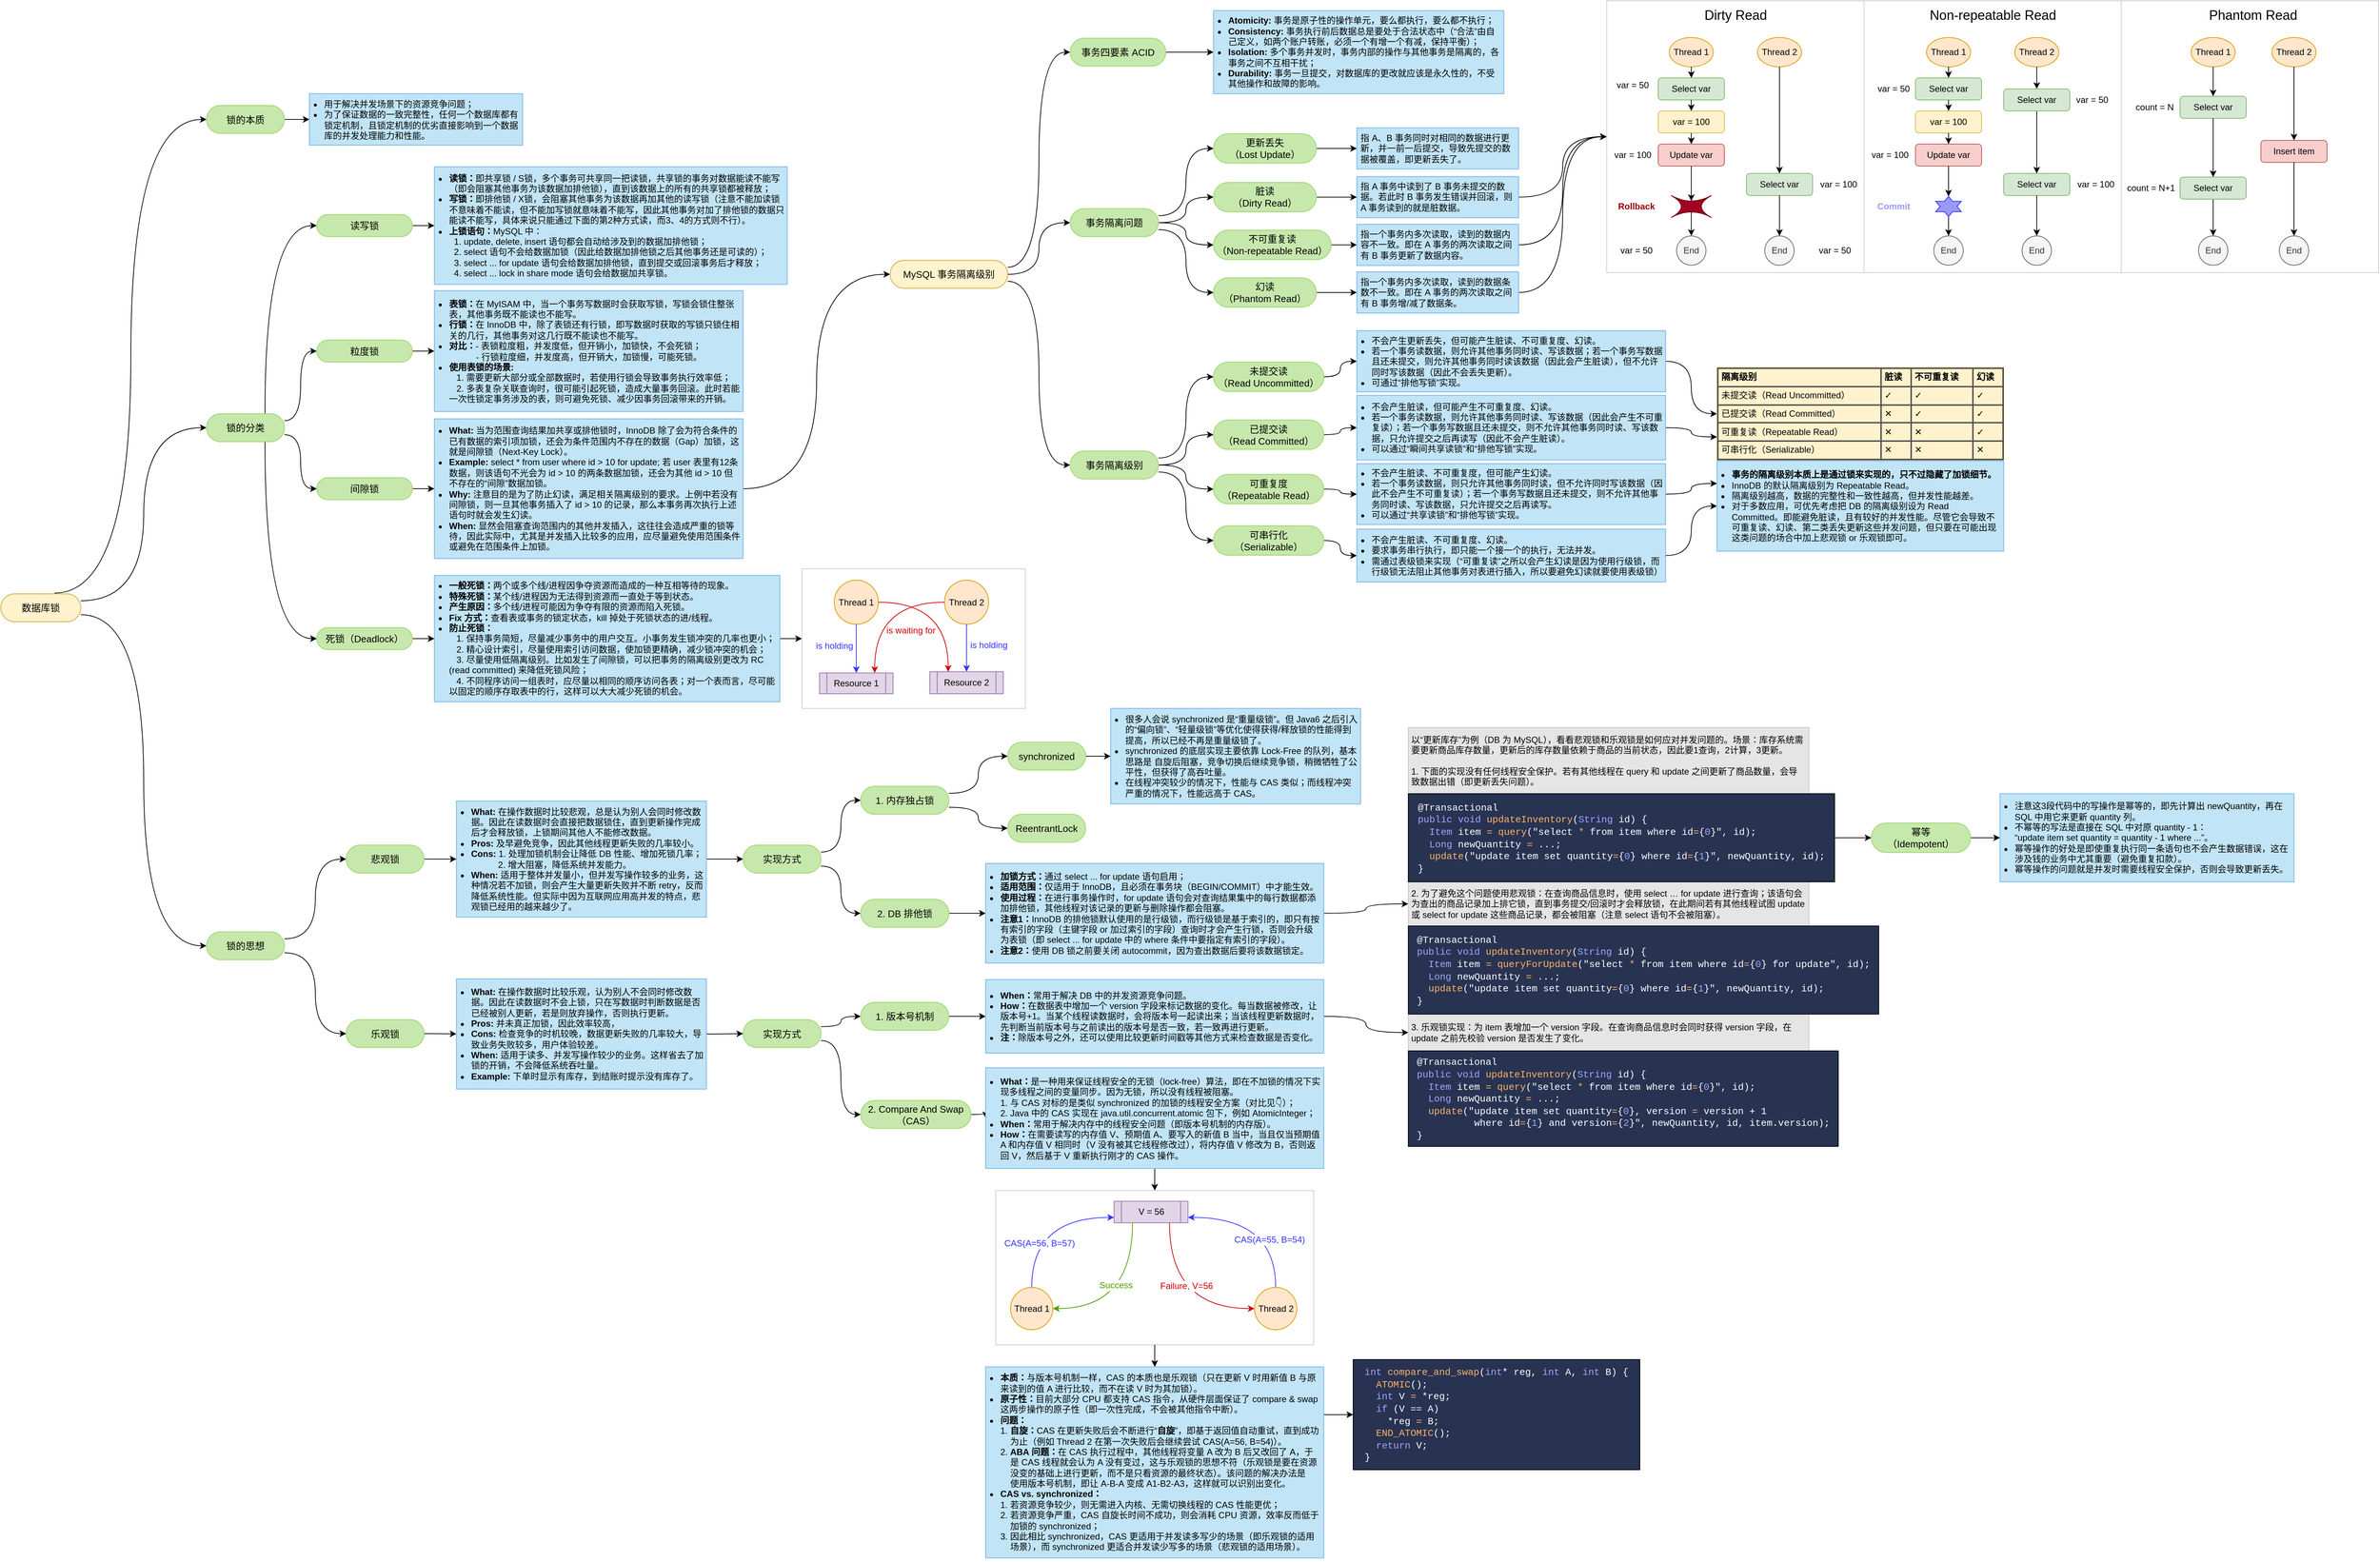 <mxfile version="12.9.3" type="device"><diagram id="WpdVT73j2vJyB1eqXVeU" name="Page-1"><mxGraphModel dx="-52" dy="1930" grid="1" gridSize="10" guides="1" tooltips="1" connect="1" arrows="1" fold="1" page="1" pageScale="1" pageWidth="850" pageHeight="1100" math="0" shadow="0"><root><mxCell id="0"/><mxCell id="1" parent="0"/><mxCell id="3tj45VoyjcjL62gVDLUY-2" style="edgeStyle=orthogonalEdgeStyle;orthogonalLoop=1;jettySize=auto;html=1;exitX=1;exitY=0.75;exitDx=0;exitDy=0;entryX=0;entryY=0.5;entryDx=0;entryDy=0;curved=1;" parent="1" source="g3ZymRP7E2ipxu_k75r9-3" target="TiQs_-yoASMQba-yPMKY-1" edge="1"><mxGeometry relative="1" as="geometry"/></mxCell><mxCell id="3tj45VoyjcjL62gVDLUY-3" style="edgeStyle=orthogonalEdgeStyle;curved=1;orthogonalLoop=1;jettySize=auto;html=1;entryX=0;entryY=0.5;entryDx=0;entryDy=0;" parent="1" target="3tj45VoyjcjL62gVDLUY-1" edge="1"><mxGeometry relative="1" as="geometry"><mxPoint x="1133" y="-133" as="sourcePoint"/></mxGeometry></mxCell><mxCell id="3tj45VoyjcjL62gVDLUY-122" style="edgeStyle=orthogonalEdgeStyle;curved=1;orthogonalLoop=1;jettySize=auto;html=1;exitX=1;exitY=0.25;exitDx=0;exitDy=0;entryX=0;entryY=0.5;entryDx=0;entryDy=0;" parent="1" source="g3ZymRP7E2ipxu_k75r9-3" target="3tj45VoyjcjL62gVDLUY-92" edge="1"><mxGeometry relative="1" as="geometry"/></mxCell><mxCell id="g3ZymRP7E2ipxu_k75r9-3" value="数据库锁" style="html=1;whiteSpace=wrap;rounded=1;arcSize=50;fontSize=13;spacing=5;strokeColor=#d6b656;strokeOpacity=100;fillOpacity=100;fillColor=#fff2cc;strokeWidth=1.2;" parent="1" vertex="1"><mxGeometry x="1060" y="-132" width="109" height="38" as="geometry"/></mxCell><mxCell id="3tj45VoyjcjL62gVDLUY-41" style="edgeStyle=orthogonalEdgeStyle;curved=1;orthogonalLoop=1;jettySize=auto;html=1;exitX=1;exitY=0.5;exitDx=0;exitDy=0;entryX=0;entryY=0.5;entryDx=0;entryDy=0;" parent="1" source="HC3nhxWXw2dfQ0ghXsSK-1" target="3tj45VoyjcjL62gVDLUY-17" edge="1"><mxGeometry relative="1" as="geometry"/></mxCell><mxCell id="HC3nhxWXw2dfQ0ghXsSK-1" value="&lt;ul&gt;&lt;li&gt;&lt;b&gt;What: &lt;/b&gt;在操作数据时比较悲观，总是认为别人会同时修改数据。因此在读数据时会直接把数据锁住，直到更新操作完成后才会释放锁，上锁期间其他人不能修改数据。&lt;br&gt;&lt;/li&gt;&lt;li&gt;&lt;b&gt;Pros: &lt;/b&gt;及早避免竞争，因此其他线程更新失败的几率较小。&lt;/li&gt;&lt;li&gt;&lt;b&gt;Cons: &lt;/b&gt;1. 处理加锁机制会让降低 DB 性能、增加死锁几率；&lt;br&gt;&amp;nbsp; &amp;nbsp; &amp;nbsp; &amp;nbsp; &amp;nbsp; &amp;nbsp;2. 增大阻塞，降低系统并发能力。&lt;/li&gt;&lt;li&gt;&lt;b&gt;When: &lt;/b&gt;适用于整体并发量小，但并发写操作较多的业务，这种情况若不加锁，则会产生大量更新失败并不断 retry，反而降低系统性能。但实际中因为互联网应用高并发的特点，悲观锁已经用的越来越少了。&lt;/li&gt;&lt;/ul&gt;" style="html=1;whiteSpace=wrap;;fontSize=12;fontColor=#000000;spacing=5;strokeColor=#83bbe5;strokeOpacity=100;fillOpacity=100;fillColor=#c1e4f7;strokeWidth=1.2;align=left;spacingLeft=-25;" parent="1" vertex="1"><mxGeometry x="1680" y="150" width="340" height="158" as="geometry"/></mxCell><mxCell id="3tj45VoyjcjL62gVDLUY-6" style="edgeStyle=orthogonalEdgeStyle;curved=1;orthogonalLoop=1;jettySize=auto;html=1;exitX=1;exitY=0.25;exitDx=0;exitDy=0;entryX=0;entryY=0.5;entryDx=0;entryDy=0;" parent="1" source="TiQs_-yoASMQba-yPMKY-1" target="3tj45VoyjcjL62gVDLUY-5" edge="1"><mxGeometry relative="1" as="geometry"/></mxCell><mxCell id="3tj45VoyjcjL62gVDLUY-8" style="edgeStyle=orthogonalEdgeStyle;curved=1;orthogonalLoop=1;jettySize=auto;html=1;exitX=1;exitY=0.75;exitDx=0;exitDy=0;entryX=0;entryY=0.5;entryDx=0;entryDy=0;" parent="1" source="TiQs_-yoASMQba-yPMKY-1" target="3tj45VoyjcjL62gVDLUY-7" edge="1"><mxGeometry relative="1" as="geometry"/></mxCell><mxCell id="TiQs_-yoASMQba-yPMKY-1" value="锁的思想" style="html=1;whiteSpace=wrap;rounded=1;arcSize=50;fontSize=13;fontColor=#000000;spacing=5;strokeColor=#a3d977;strokeOpacity=100;fillOpacity=100;fillColor=#c7e8ac;strokeWidth=1.2;" parent="1" vertex="1"><mxGeometry x="1340" y="328" width="106" height="38" as="geometry"/></mxCell><mxCell id="3tj45VoyjcjL62gVDLUY-12" style="edgeStyle=orthogonalEdgeStyle;curved=1;orthogonalLoop=1;jettySize=auto;html=1;exitX=1;exitY=0.5;exitDx=0;exitDy=0;entryX=0;entryY=0.5;entryDx=0;entryDy=0;" parent="1" source="3tj45VoyjcjL62gVDLUY-1" target="3tj45VoyjcjL62gVDLUY-131" edge="1"><mxGeometry relative="1" as="geometry"><mxPoint x="1490" y="-777.5" as="targetPoint"/></mxGeometry></mxCell><mxCell id="3tj45VoyjcjL62gVDLUY-1" value="锁的本质" style="html=1;whiteSpace=wrap;rounded=1;arcSize=50;fontSize=13;fontColor=#000000;spacing=5;strokeColor=#a3d977;strokeOpacity=100;fillOpacity=100;fillColor=#c7e8ac;strokeWidth=1.2;" parent="1" vertex="1"><mxGeometry x="1340" y="-796.5" width="106" height="38" as="geometry"/></mxCell><mxCell id="3tj45VoyjcjL62gVDLUY-10" style="edgeStyle=orthogonalEdgeStyle;curved=1;orthogonalLoop=1;jettySize=auto;html=1;exitX=1;exitY=0.5;exitDx=0;exitDy=0;entryX=0;entryY=0.5;entryDx=0;entryDy=0;" parent="1" source="3tj45VoyjcjL62gVDLUY-5" target="HC3nhxWXw2dfQ0ghXsSK-1" edge="1"><mxGeometry relative="1" as="geometry"><mxPoint x="1680" y="229" as="targetPoint"/></mxGeometry></mxCell><mxCell id="3tj45VoyjcjL62gVDLUY-5" value="悲观锁" style="html=1;whiteSpace=wrap;rounded=1;arcSize=50;fontSize=13;fontColor=#000000;spacing=5;strokeColor=#a3d977;strokeOpacity=100;fillOpacity=100;fillColor=#c7e8ac;strokeWidth=1.2;" parent="1" vertex="1"><mxGeometry x="1530" y="210" width="106" height="38" as="geometry"/></mxCell><mxCell id="3tj45VoyjcjL62gVDLUY-14" style="edgeStyle=orthogonalEdgeStyle;curved=1;orthogonalLoop=1;jettySize=auto;html=1;exitX=1;exitY=0.5;exitDx=0;exitDy=0;entryX=0;entryY=0.5;entryDx=0;entryDy=0;" parent="1" source="3tj45VoyjcjL62gVDLUY-7" target="3tj45VoyjcjL62gVDLUY-43" edge="1"><mxGeometry relative="1" as="geometry"><mxPoint x="1680.0" y="466.5" as="targetPoint"/></mxGeometry></mxCell><mxCell id="3tj45VoyjcjL62gVDLUY-7" value="乐观锁" style="html=1;whiteSpace=wrap;rounded=1;arcSize=50;fontSize=13;fontColor=#000000;spacing=5;strokeColor=#a3d977;strokeOpacity=100;fillOpacity=100;fillColor=#c7e8ac;strokeWidth=1.2;" parent="1" vertex="1"><mxGeometry x="1530" y="447.5" width="106" height="38" as="geometry"/></mxCell><mxCell id="3tj45VoyjcjL62gVDLUY-19" style="edgeStyle=orthogonalEdgeStyle;curved=1;orthogonalLoop=1;jettySize=auto;html=1;entryX=0;entryY=0.5;entryDx=0;entryDy=0;exitX=1;exitY=0.5;exitDx=0;exitDy=0;" parent="1" target="3tj45VoyjcjL62gVDLUY-17" edge="1"><mxGeometry relative="1" as="geometry"><mxPoint x="2100" y="229" as="sourcePoint"/></mxGeometry></mxCell><mxCell id="3tj45VoyjcjL62gVDLUY-30" style="edgeStyle=orthogonalEdgeStyle;curved=1;orthogonalLoop=1;jettySize=auto;html=1;exitX=1;exitY=0.5;exitDx=0;exitDy=0;entryX=0;entryY=0.5;entryDx=0;entryDy=0;" parent="1" source="3tj45VoyjcjL62gVDLUY-43" target="3tj45VoyjcjL62gVDLUY-29" edge="1"><mxGeometry relative="1" as="geometry"><mxPoint x="1875" y="466.5" as="sourcePoint"/></mxGeometry></mxCell><mxCell id="3tj45VoyjcjL62gVDLUY-21" style="edgeStyle=orthogonalEdgeStyle;curved=1;orthogonalLoop=1;jettySize=auto;html=1;exitX=1;exitY=0.25;exitDx=0;exitDy=0;entryX=0;entryY=0.5;entryDx=0;entryDy=0;" parent="1" source="3tj45VoyjcjL62gVDLUY-17" target="3tj45VoyjcjL62gVDLUY-20" edge="1"><mxGeometry relative="1" as="geometry"/></mxCell><mxCell id="3tj45VoyjcjL62gVDLUY-23" style="edgeStyle=orthogonalEdgeStyle;curved=1;orthogonalLoop=1;jettySize=auto;html=1;exitX=1;exitY=0.75;exitDx=0;exitDy=0;entryX=0;entryY=0.5;entryDx=0;entryDy=0;" parent="1" source="3tj45VoyjcjL62gVDLUY-17" target="3tj45VoyjcjL62gVDLUY-22" edge="1"><mxGeometry relative="1" as="geometry"/></mxCell><mxCell id="3tj45VoyjcjL62gVDLUY-17" value="实现方式" style="html=1;whiteSpace=wrap;rounded=1;arcSize=50;fontSize=13;fontColor=#000000;spacing=5;strokeColor=#a3d977;strokeOpacity=100;fillOpacity=100;fillColor=#c7e8ac;strokeWidth=1.2;" parent="1" vertex="1"><mxGeometry x="2070" y="210" width="106" height="38" as="geometry"/></mxCell><mxCell id="3tj45VoyjcjL62gVDLUY-27" style="edgeStyle=orthogonalEdgeStyle;curved=1;orthogonalLoop=1;jettySize=auto;html=1;exitX=1;exitY=0.25;exitDx=0;exitDy=0;entryX=0;entryY=0.5;entryDx=0;entryDy=0;" parent="1" source="3tj45VoyjcjL62gVDLUY-20" target="3tj45VoyjcjL62gVDLUY-25" edge="1"><mxGeometry relative="1" as="geometry"/></mxCell><mxCell id="3tj45VoyjcjL62gVDLUY-28" style="edgeStyle=orthogonalEdgeStyle;curved=1;orthogonalLoop=1;jettySize=auto;html=1;exitX=1;exitY=0.75;exitDx=0;exitDy=0;entryX=0;entryY=0.5;entryDx=0;entryDy=0;" parent="1" source="3tj45VoyjcjL62gVDLUY-20" target="3tj45VoyjcjL62gVDLUY-26" edge="1"><mxGeometry relative="1" as="geometry"/></mxCell><mxCell id="3tj45VoyjcjL62gVDLUY-20" value="1. 内存独占锁" style="html=1;whiteSpace=wrap;rounded=1;arcSize=50;fontSize=13;fontColor=#000000;spacing=5;strokeColor=#a3d977;strokeOpacity=100;fillOpacity=100;fillColor=#c7e8ac;strokeWidth=1.2;" parent="1" vertex="1"><mxGeometry x="2230" y="130" width="120" height="38" as="geometry"/></mxCell><mxCell id="3tj45VoyjcjL62gVDLUY-46" style="edgeStyle=orthogonalEdgeStyle;curved=1;orthogonalLoop=1;jettySize=auto;html=1;exitX=1;exitY=0.5;exitDx=0;exitDy=0;entryX=0;entryY=0.5;entryDx=0;entryDy=0;" parent="1" source="3tj45VoyjcjL62gVDLUY-22" target="3tj45VoyjcjL62gVDLUY-66" edge="1"><mxGeometry relative="1" as="geometry"><mxPoint x="2400" y="308" as="targetPoint"/></mxGeometry></mxCell><mxCell id="3tj45VoyjcjL62gVDLUY-22" value="2. DB 排他锁" style="html=1;whiteSpace=wrap;rounded=1;arcSize=50;fontSize=13;fontColor=#000000;spacing=5;strokeColor=#a3d977;strokeOpacity=100;fillOpacity=100;fillColor=#c7e8ac;strokeWidth=1.2;" parent="1" vertex="1"><mxGeometry x="2230" y="283.75" width="120" height="38" as="geometry"/></mxCell><mxCell id="3tj45VoyjcjL62gVDLUY-49" style="edgeStyle=orthogonalEdgeStyle;curved=1;orthogonalLoop=1;jettySize=auto;html=1;exitX=1;exitY=0.5;exitDx=0;exitDy=0;entryX=0;entryY=0.5;entryDx=0;entryDy=0;" parent="1" source="3tj45VoyjcjL62gVDLUY-25" target="3tj45VoyjcjL62gVDLUY-50" edge="1"><mxGeometry relative="1" as="geometry"><mxPoint x="2570" y="-1" as="targetPoint"/></mxGeometry></mxCell><mxCell id="3tj45VoyjcjL62gVDLUY-25" value="synchronized" style="html=1;whiteSpace=wrap;rounded=1;arcSize=50;fontSize=13;fontColor=#000000;spacing=5;strokeColor=#a3d977;strokeOpacity=100;fillOpacity=100;fillColor=#c7e8ac;strokeWidth=1.2;" parent="1" vertex="1"><mxGeometry x="2430" y="70" width="106" height="38" as="geometry"/></mxCell><mxCell id="3tj45VoyjcjL62gVDLUY-26" value="ReentrantLock" style="html=1;whiteSpace=wrap;rounded=1;arcSize=50;fontSize=13;fontColor=#000000;spacing=5;strokeColor=#a3d977;strokeOpacity=100;fillOpacity=100;fillColor=#c7e8ac;strokeWidth=1.2;" parent="1" vertex="1"><mxGeometry x="2430" y="168" width="106" height="38" as="geometry"/></mxCell><mxCell id="3tj45VoyjcjL62gVDLUY-33" style="edgeStyle=orthogonalEdgeStyle;curved=1;orthogonalLoop=1;jettySize=auto;html=1;exitX=1;exitY=0.25;exitDx=0;exitDy=0;entryX=0;entryY=0.5;entryDx=0;entryDy=0;" parent="1" source="3tj45VoyjcjL62gVDLUY-29" target="3tj45VoyjcjL62gVDLUY-31" edge="1"><mxGeometry relative="1" as="geometry"/></mxCell><mxCell id="3tj45VoyjcjL62gVDLUY-34" style="edgeStyle=orthogonalEdgeStyle;curved=1;orthogonalLoop=1;jettySize=auto;html=1;exitX=1;exitY=0.75;exitDx=0;exitDy=0;entryX=0;entryY=0.5;entryDx=0;entryDy=0;" parent="1" source="3tj45VoyjcjL62gVDLUY-29" target="3tj45VoyjcjL62gVDLUY-32" edge="1"><mxGeometry relative="1" as="geometry"/></mxCell><mxCell id="3tj45VoyjcjL62gVDLUY-29" value="实现方式" style="html=1;whiteSpace=wrap;rounded=1;arcSize=50;fontSize=13;fontColor=#000000;spacing=5;strokeColor=#a3d977;strokeOpacity=100;fillOpacity=100;fillColor=#c7e8ac;strokeWidth=1.2;" parent="1" vertex="1"><mxGeometry x="2070" y="447.5" width="106" height="38" as="geometry"/></mxCell><mxCell id="3tj45VoyjcjL62gVDLUY-36" style="edgeStyle=orthogonalEdgeStyle;curved=1;orthogonalLoop=1;jettySize=auto;html=1;exitX=1;exitY=0.5;exitDx=0;exitDy=0;entryX=0;entryY=0.5;entryDx=0;entryDy=0;" parent="1" source="3tj45VoyjcjL62gVDLUY-31" target="JpDJfI8cVX7eDK7HpQUt-147" edge="1"><mxGeometry relative="1" as="geometry"><mxPoint x="2400" y="443" as="targetPoint"/></mxGeometry></mxCell><mxCell id="3tj45VoyjcjL62gVDLUY-31" value="1. 版本号机制" style="html=1;whiteSpace=wrap;rounded=1;arcSize=50;fontSize=13;fontColor=#000000;spacing=5;strokeColor=#a3d977;strokeOpacity=100;fillOpacity=100;fillColor=#c7e8ac;strokeWidth=1.2;" parent="1" vertex="1"><mxGeometry x="2230" y="424" width="120" height="38" as="geometry"/></mxCell><mxCell id="3tj45VoyjcjL62gVDLUY-47" style="edgeStyle=orthogonalEdgeStyle;curved=1;orthogonalLoop=1;jettySize=auto;html=1;exitX=1;exitY=0.5;exitDx=0;exitDy=0;entryX=0;entryY=0.5;entryDx=0;entryDy=0;" parent="1" source="3tj45VoyjcjL62gVDLUY-32" target="JpDJfI8cVX7eDK7HpQUt-148" edge="1"><mxGeometry relative="1" as="geometry"/></mxCell><mxCell id="3tj45VoyjcjL62gVDLUY-32" value="2. Compare And Swap （CAS）" style="html=1;whiteSpace=wrap;rounded=1;arcSize=50;fontSize=13;fontColor=#000000;spacing=5;strokeColor=#a3d977;strokeOpacity=100;fillOpacity=100;fillColor=#c7e8ac;strokeWidth=1.2;" parent="1" vertex="1"><mxGeometry x="2230" y="557.5" width="150" height="38" as="geometry"/></mxCell><mxCell id="3tj45VoyjcjL62gVDLUY-78" style="edgeStyle=orthogonalEdgeStyle;curved=1;orthogonalLoop=1;jettySize=auto;html=1;exitX=1;exitY=0.5;exitDx=0;exitDy=0;entryX=0;entryY=0.5;entryDx=0;entryDy=0;" parent="1" source="JpDJfI8cVX7eDK7HpQUt-147" target="3tj45VoyjcjL62gVDLUY-60" edge="1"><mxGeometry relative="1" as="geometry"><mxPoint x="2720" y="443" as="sourcePoint"/></mxGeometry></mxCell><mxCell id="3tj45VoyjcjL62gVDLUY-43" value="&lt;ul&gt;&lt;li&gt;&lt;b&gt;What: &lt;/b&gt;在操作数据时比较乐观，认为别人不会同时修改数据。因此在读数据时不会上锁，只在写数据时判断数据是否已经被别人更新，若是则放弃操作，否则执行更新。&lt;/li&gt;&lt;li&gt;&lt;b&gt;Pros: &lt;/b&gt;并未真正加锁，因此效率较高，&lt;/li&gt;&lt;li&gt;&lt;b&gt;Cons:&lt;/b&gt; 检查竞争的时机较晚，数据更新失败的几率较大，导致业务失败较多，用户体验较差。&lt;/li&gt;&lt;li&gt;&lt;b&gt;When:&lt;/b&gt; 适用于读多、并发写操作较少的业务。这样省去了加锁的开销，不会降低系统吞吐量。&lt;/li&gt;&lt;li&gt;&lt;b&gt;Example:&lt;/b&gt; 下单时显示有库存，到结账时提示没有库存了。&lt;/li&gt;&lt;/ul&gt;" style="html=1;whiteSpace=wrap;;fontSize=12;fontColor=#000000;spacing=5;strokeColor=#83bbe5;strokeOpacity=100;fillOpacity=100;fillColor=#c1e4f7;strokeWidth=1.2;align=left;spacingLeft=-25;" parent="1" vertex="1"><mxGeometry x="1680" y="392" width="340" height="150" as="geometry"/></mxCell><mxCell id="3tj45VoyjcjL62gVDLUY-50" value="&lt;ul&gt;&lt;li&gt;很多人会说 synchronized 是“重量级锁”。但 Java6 之后引入的“偏向锁”、“轻量级锁”等优化使得获得/释放锁的性能得到提高，所以已经不再是重量级锁了。&lt;/li&gt;&lt;li&gt;synchronized 的底层实现主要依靠 Lock-Free 的队列，基本思路是 自旋后阻塞，竞争切换后继续竞争锁，稍微牺牲了公平性，但获得了高吞吐量。&lt;/li&gt;&lt;li&gt;在线程冲突较少的情况下，性能与&amp;nbsp;CAS 类似；而线程冲突严重的情况下，性能远高于 CAS。&lt;br&gt;&lt;/li&gt;&lt;/ul&gt;" style="html=1;whiteSpace=wrap;;fontSize=12;fontColor=#000000;spacing=5;strokeColor=#83bbe5;strokeOpacity=100;fillOpacity=100;fillColor=#c1e4f7;strokeWidth=1.2;align=left;spacingLeft=-25;" parent="1" vertex="1"><mxGeometry x="2570" y="24" width="340" height="130" as="geometry"/></mxCell><mxCell id="3tj45VoyjcjL62gVDLUY-77" style="edgeStyle=orthogonalEdgeStyle;curved=1;orthogonalLoop=1;jettySize=auto;html=1;exitX=1;exitY=0.5;exitDx=0;exitDy=0;entryX=0;entryY=0.5;entryDx=0;entryDy=0;" parent="1" source="3tj45VoyjcjL62gVDLUY-66" target="3tj45VoyjcjL62gVDLUY-56" edge="1"><mxGeometry relative="1" as="geometry"/></mxCell><mxCell id="3tj45VoyjcjL62gVDLUY-66" value="&lt;ul&gt;&lt;li&gt;&lt;b&gt;加锁方式：&lt;/b&gt;通过 select ... for update&amp;nbsp;语句启用；&lt;/li&gt;&lt;li&gt;&lt;b&gt;适用范围：&lt;/b&gt;仅适用于 InnoDB，且必须在事务块（BEGIN/COMMIT）中才能生效。&lt;/li&gt;&lt;li&gt;&lt;b&gt;使用过程：&lt;/b&gt;在进行事务操作时，for update 语句会对查询结果集中的每行数据都添加排他锁，其他线程对该记录的更新与删除操作都会阻塞。&lt;br&gt;&lt;/li&gt;&lt;li&gt;&lt;b&gt;注意1：&lt;/b&gt;InnoDB 的排他锁默认使用的是行级锁，而行级锁是基于索引的，即只有按有索引的字段（主键字段 or 加过索引的字段）查询时才会产生行锁，否则会升级为表锁（即 select ... for update 中的 where 条件中要指定有索引的字段）。&lt;br&gt;&lt;/li&gt;&lt;li&gt;&lt;b&gt;注意2：&lt;/b&gt;使用 DB 锁之前要关闭 autocommit，因为查出数据后要将该数据锁定。&lt;/li&gt;&lt;/ul&gt;" style="html=1;whiteSpace=wrap;;fontSize=12;fontColor=#000000;spacing=5;strokeColor=#83bbe5;strokeOpacity=100;fillOpacity=100;fillColor=#c1e4f7;strokeWidth=1.2;align=left;spacingLeft=-25;" parent="1" vertex="1"><mxGeometry x="2400" y="235" width="460" height="135.5" as="geometry"/></mxCell><mxCell id="3tj45VoyjcjL62gVDLUY-103" style="edgeStyle=orthogonalEdgeStyle;curved=1;orthogonalLoop=1;jettySize=auto;html=1;exitX=0.75;exitY=0;exitDx=0;exitDy=0;entryX=0;entryY=0.5;entryDx=0;entryDy=0;" parent="1" source="3tj45VoyjcjL62gVDLUY-92" target="3tj45VoyjcjL62gVDLUY-93" edge="1"><mxGeometry relative="1" as="geometry"/></mxCell><mxCell id="3tj45VoyjcjL62gVDLUY-119" style="edgeStyle=orthogonalEdgeStyle;curved=1;orthogonalLoop=1;jettySize=auto;html=1;exitX=0.75;exitY=1;exitDx=0;exitDy=0;entryX=0;entryY=0.5;entryDx=0;entryDy=0;" parent="1" source="3tj45VoyjcjL62gVDLUY-92" target="3tj45VoyjcjL62gVDLUY-118" edge="1"><mxGeometry relative="1" as="geometry"/></mxCell><mxCell id="3tj45VoyjcjL62gVDLUY-127" style="edgeStyle=orthogonalEdgeStyle;curved=1;orthogonalLoop=1;jettySize=auto;html=1;exitX=1;exitY=0.75;exitDx=0;exitDy=0;entryX=0;entryY=0.5;entryDx=0;entryDy=0;" parent="1" source="3tj45VoyjcjL62gVDLUY-92" target="3tj45VoyjcjL62gVDLUY-123" edge="1"><mxGeometry relative="1" as="geometry"/></mxCell><mxCell id="3tj45VoyjcjL62gVDLUY-128" style="edgeStyle=orthogonalEdgeStyle;curved=1;orthogonalLoop=1;jettySize=auto;html=1;exitX=1;exitY=0.25;exitDx=0;exitDy=0;entryX=0;entryY=0.5;entryDx=0;entryDy=0;" parent="1" source="3tj45VoyjcjL62gVDLUY-92" target="3tj45VoyjcjL62gVDLUY-94" edge="1"><mxGeometry relative="1" as="geometry"/></mxCell><mxCell id="3tj45VoyjcjL62gVDLUY-92" value="锁的分类" style="html=1;whiteSpace=wrap;rounded=1;arcSize=50;fontSize=13;fontColor=#000000;spacing=5;strokeColor=#a3d977;strokeOpacity=100;fillOpacity=100;fillColor=#c7e8ac;strokeWidth=1.2;" parent="1" vertex="1"><mxGeometry x="1340" y="-377" width="106" height="38" as="geometry"/></mxCell><mxCell id="3tj45VoyjcjL62gVDLUY-102" style="edgeStyle=orthogonalEdgeStyle;curved=1;orthogonalLoop=1;jettySize=auto;html=1;exitX=1;exitY=0.5;exitDx=0;exitDy=0;entryX=0;entryY=0.5;entryDx=0;entryDy=0;" parent="1" source="3tj45VoyjcjL62gVDLUY-93" target="3tj45VoyjcjL62gVDLUY-97" edge="1"><mxGeometry relative="1" as="geometry"/></mxCell><mxCell id="3tj45VoyjcjL62gVDLUY-93" value="读写锁" style="html=1;whiteSpace=wrap;rounded=1;arcSize=50;fontSize=13;fontColor=#000000;spacing=5;strokeColor=#a3d977;strokeOpacity=100;fillOpacity=100;fillColor=#c7e8ac;strokeWidth=1.2;" parent="1" vertex="1"><mxGeometry x="1490" y="-648" width="130" height="30" as="geometry"/></mxCell><mxCell id="3tj45VoyjcjL62gVDLUY-101" style="edgeStyle=orthogonalEdgeStyle;curved=1;orthogonalLoop=1;jettySize=auto;html=1;exitX=1;exitY=0.5;exitDx=0;exitDy=0;entryX=0;entryY=0.5;entryDx=0;entryDy=0;" parent="1" source="3tj45VoyjcjL62gVDLUY-94" target="3tj45VoyjcjL62gVDLUY-98" edge="1"><mxGeometry relative="1" as="geometry"/></mxCell><mxCell id="3tj45VoyjcjL62gVDLUY-94" value="粒度锁" style="html=1;whiteSpace=wrap;rounded=1;arcSize=50;fontSize=13;fontColor=#000000;spacing=5;strokeColor=#a3d977;strokeOpacity=100;fillOpacity=100;fillColor=#c7e8ac;strokeWidth=1.2;" parent="1" vertex="1"><mxGeometry x="1490" y="-477.25" width="130" height="30" as="geometry"/></mxCell><mxCell id="3tj45VoyjcjL62gVDLUY-97" value="&lt;ul&gt;&lt;li&gt;&lt;b&gt;读锁：&lt;/b&gt;&lt;span&gt;即共享锁 / S锁，多个事务可共享同一把读锁，共享锁的事务对数据能读不能写（即会阻塞其他事务为该数据加排他锁），直到该数据上的所有的共享锁都被释放；&lt;/span&gt;&lt;br&gt;&lt;/li&gt;&lt;li&gt;&lt;b&gt;写锁：&lt;/b&gt;即排他锁 / X锁，会阻塞其他事务为该数据再加其他的读写锁（注意不能加读锁不意味着不能读，但不能加写锁就意味着不能写，因此其他事务对加了排他锁的数据只能读不能写，具体来说只能通过下面的第2种方式读，而3、4的方式则不行）。&lt;/li&gt;&lt;li&gt;&lt;b&gt;上锁语句：&lt;/b&gt;MySQL 中：&lt;br&gt;&amp;nbsp; 1. update, delete, insert 语句都会自动给涉及到的数据加排他锁；&lt;br&gt;&amp;nbsp; 2. select 语句不会给数据加锁（因此给数据加排他锁之后其他事务还是可读的）；&lt;br&gt;&amp;nbsp; 3.&amp;nbsp;select ... for update 语句会给数据加排他锁，直到提交或回滚事务后才释放；&lt;br&gt;&amp;nbsp; 4.&amp;nbsp;select ... lock in share mode 语句会给数据加共享锁。&lt;/li&gt;&lt;/ul&gt;" style="html=1;whiteSpace=wrap;;fontSize=12;fontColor=#000000;spacing=5;strokeColor=#83bbe5;strokeOpacity=100;fillOpacity=100;fillColor=#c1e4f7;strokeWidth=1.2;align=left;spacingLeft=-25;" parent="1" vertex="1"><mxGeometry x="1650" y="-713" width="480" height="160" as="geometry"/></mxCell><mxCell id="3tj45VoyjcjL62gVDLUY-98" value="&lt;ul&gt;&lt;li&gt;&lt;b&gt;表锁：&lt;/b&gt;在 MyISAM 中，当一个事务写数据时会获取写锁，写锁会锁住整张表，其他事务既不能读也不能写。&lt;/li&gt;&lt;li&gt;&lt;b&gt;行锁：&lt;/b&gt;在 InnoDB 中，除了表锁还有行锁，即写数据时获取的写锁只锁住相关的几行，其他事务对这几行既不能读也不能写。&lt;/li&gt;&lt;li&gt;&lt;b&gt;对比：&lt;/b&gt;-&lt;b&gt;&amp;nbsp;&lt;/b&gt;表锁粒度粗，并发度低，但开销小，加锁快，不会死锁；&lt;br&gt;&amp;nbsp; &amp;nbsp; &amp;nbsp; &amp;nbsp; &amp;nbsp; &amp;nbsp;- 行锁粒度细，并发度高，但开销大，加锁慢，可能死锁。&lt;/li&gt;&lt;li&gt;&lt;b&gt;使用表锁的场景:&lt;/b&gt;&lt;br&gt;&amp;nbsp; &amp;nbsp;1. 需要更新大部分或全部数据时，若使用行锁会导致事务执行效率低；&lt;br&gt;&amp;nbsp; &amp;nbsp;2. 多表复杂关联查询时，很可能引起死锁，造成大量事务回滚。此时若能一次性锁定事务涉及的表，则可避免死锁、减少因事务回滚带来的开销。&lt;/li&gt;&lt;/ul&gt;" style="html=1;whiteSpace=wrap;;fontSize=12;fontColor=#000000;spacing=5;strokeColor=#83bbe5;strokeOpacity=100;fillOpacity=100;fillColor=#c1e4f7;strokeWidth=1.2;align=left;spacingLeft=-25;" parent="1" vertex="1"><mxGeometry x="1650" y="-544.5" width="420" height="164.5" as="geometry"/></mxCell><mxCell id="3tj45VoyjcjL62gVDLUY-121" style="edgeStyle=orthogonalEdgeStyle;curved=1;orthogonalLoop=1;jettySize=auto;html=1;exitX=1;exitY=0.5;exitDx=0;exitDy=0;entryX=0;entryY=0.5;entryDx=0;entryDy=0;" parent="1" source="3tj45VoyjcjL62gVDLUY-118" target="3tj45VoyjcjL62gVDLUY-120" edge="1"><mxGeometry relative="1" as="geometry"/></mxCell><mxCell id="3tj45VoyjcjL62gVDLUY-118" value="死锁（Deadlock）" style="html=1;whiteSpace=wrap;rounded=1;arcSize=50;fontSize=13;fontColor=#000000;spacing=5;strokeColor=#a3d977;strokeOpacity=100;fillOpacity=100;fillColor=#c7e8ac;strokeWidth=1.2;" parent="1" vertex="1"><mxGeometry x="1490" y="-86" width="130" height="30" as="geometry"/></mxCell><mxCell id="JpDJfI8cVX7eDK7HpQUt-35" style="edgeStyle=orthogonalEdgeStyle;curved=1;orthogonalLoop=1;jettySize=auto;html=1;exitX=1;exitY=0.5;exitDx=0;exitDy=0;entryX=0;entryY=0.5;entryDx=0;entryDy=0;strokeColor=#000000;fontColor=#6666FF;" edge="1" parent="1" source="3tj45VoyjcjL62gVDLUY-120" target="JpDJfI8cVX7eDK7HpQUt-30"><mxGeometry relative="1" as="geometry"/></mxCell><mxCell id="3tj45VoyjcjL62gVDLUY-120" value="&lt;ul&gt;&lt;li&gt;&lt;b&gt;一般死锁：&lt;/b&gt;两个或多个线/进程因争夺资源而造成的一种互相等待的现象。&lt;/li&gt;&lt;li&gt;&lt;b&gt;特殊死锁：&lt;/b&gt;某个线/进程因为无法得到资源而一直处于等到状态。&lt;/li&gt;&lt;li&gt;&lt;b&gt;产生原因：&lt;/b&gt;多个线/进程可能因为争夺有限的资源而陷入死锁。&lt;/li&gt;&lt;li&gt;&lt;b&gt;F&lt;/b&gt;&lt;b&gt;ix 方式：&lt;/b&gt;&lt;span&gt;查看表或事务的锁定状态，kill 掉处于死锁状态的进/线程。&lt;/span&gt;&lt;/li&gt;&lt;li&gt;&lt;b&gt;防止死锁：&lt;br&gt;&lt;/b&gt;&amp;nbsp; &amp;nbsp;1.&amp;nbsp;保持事务简短，尽量减少事务中的用户交互。小事务发生锁冲突的几率也更小；&lt;br&gt;&amp;nbsp; &amp;nbsp;2.&amp;nbsp;精心设计索引，尽量使用索引访问数据，使加锁更精确，减少锁冲突的机会；&lt;br&gt;&amp;nbsp; &amp;nbsp;3. 尽量使用低隔离级别。比如发生了间隙锁，可以把事务的隔离级别更改为 RC (read committed) 来降低死锁风险；&lt;br&gt;&amp;nbsp; &amp;nbsp;4. 不同程序访问一组表时，应尽量以相同的顺序访问各表；对一个表而言，尽可能以固定的顺序存取表中的行，这样可以大大减少死锁的机会。&lt;/li&gt;&lt;/ul&gt;" style="html=1;whiteSpace=wrap;;fontSize=12;fontColor=#000000;spacing=5;strokeColor=#83bbe5;strokeOpacity=100;fillOpacity=100;fillColor=#c1e4f7;strokeWidth=1.2;align=left;spacingLeft=-25;" parent="1" vertex="1"><mxGeometry x="1650" y="-157" width="470" height="172" as="geometry"/></mxCell><mxCell id="3tj45VoyjcjL62gVDLUY-125" style="edgeStyle=orthogonalEdgeStyle;curved=1;orthogonalLoop=1;jettySize=auto;html=1;exitX=1;exitY=0.5;exitDx=0;exitDy=0;" parent="1" source="3tj45VoyjcjL62gVDLUY-123" target="3tj45VoyjcjL62gVDLUY-124" edge="1"><mxGeometry relative="1" as="geometry"/></mxCell><mxCell id="3tj45VoyjcjL62gVDLUY-123" value="间隙锁" style="html=1;whiteSpace=wrap;rounded=1;arcSize=50;fontSize=13;fontColor=#000000;spacing=5;strokeColor=#a3d977;strokeOpacity=100;fillOpacity=100;fillColor=#c7e8ac;strokeWidth=1.2;" parent="1" vertex="1"><mxGeometry x="1490" y="-290" width="130" height="30" as="geometry"/></mxCell><mxCell id="3tj45VoyjcjL62gVDLUY-130" style="edgeStyle=orthogonalEdgeStyle;curved=1;orthogonalLoop=1;jettySize=auto;html=1;exitX=1;exitY=0.5;exitDx=0;exitDy=0;entryX=0;entryY=0.5;entryDx=0;entryDy=0;" parent="1" source="3tj45VoyjcjL62gVDLUY-124" target="3tj45VoyjcjL62gVDLUY-136" edge="1"><mxGeometry relative="1" as="geometry"><mxPoint x="2590" y="-680" as="targetPoint"/></mxGeometry></mxCell><mxCell id="3tj45VoyjcjL62gVDLUY-124" value="&lt;ul&gt;&lt;li&gt;&lt;b&gt;What:&amp;nbsp;&lt;/b&gt;&lt;span&gt;当为范围查询结果加共享或排他锁时，InnoDB 除了会为符合条件的已有数据的索引项加锁，还会为条件范围内不存在的数据（Gap）加锁，这就是间隙锁（Next-Key Lock）。&lt;/span&gt;&lt;/li&gt;&lt;li&gt;&lt;b&gt;Example:&lt;/b&gt; select * from user where id &amp;gt; 10 for update; 若 user 表里有12条数据，则该语句不光会为 id &amp;gt; 10 的两条数据加锁，还会为其他 id&amp;nbsp;&amp;gt; 10 但不存在的“间隙”数据加锁。&lt;br&gt;&lt;/li&gt;&lt;li&gt;&lt;b&gt;Why:&lt;/b&gt;&amp;nbsp;注意目的是为了防止幻读，满足相关隔离级别的要求。上例中若没有间隙锁，则一旦其他事务插入了 id &amp;gt; 10 的记录，那么本事务再次执行上述语句时就会发生幻读。&lt;/li&gt;&lt;li&gt;&lt;b&gt;When:&lt;/b&gt; 显然会阻塞查询范围内的其他并发插入，这往往会造成严重的锁等待，因此实际中，尤其是并发插入比较多的应用，应尽量避免使用范围条件或避免在范围条件上加锁。&lt;br&gt;&lt;/li&gt;&lt;/ul&gt;" style="html=1;whiteSpace=wrap;;fontSize=12;fontColor=#000000;spacing=5;strokeColor=#83bbe5;strokeOpacity=100;fillOpacity=100;fillColor=#c1e4f7;strokeWidth=1.2;align=left;spacingLeft=-25;" parent="1" vertex="1"><mxGeometry x="1650" y="-370" width="420" height="190" as="geometry"/></mxCell><mxCell id="3tj45VoyjcjL62gVDLUY-135" style="edgeStyle=orthogonalEdgeStyle;curved=1;orthogonalLoop=1;jettySize=auto;html=1;exitX=1;exitY=0.5;exitDx=0;exitDy=0;entryX=0;entryY=0.5;entryDx=0;entryDy=0;" parent="1" source="3tj45VoyjcjL62gVDLUY-129" target="3tj45VoyjcjL62gVDLUY-157" edge="1"><mxGeometry relative="1" as="geometry"><mxPoint x="2905" y="-289.75" as="targetPoint"/></mxGeometry></mxCell><mxCell id="3tj45VoyjcjL62gVDLUY-129" value="幻读&lt;br&gt;（Phantom Read）" style="html=1;whiteSpace=wrap;rounded=1;arcSize=50;fontSize=13;fontColor=#000000;spacing=5;strokeColor=#a3d977;strokeOpacity=100;fillOpacity=100;fillColor=#c7e8ac;strokeWidth=1.2;" parent="1" vertex="1"><mxGeometry x="2710" y="-562" width="140" height="40" as="geometry"/></mxCell><mxCell id="3tj45VoyjcjL62gVDLUY-131" value="&lt;ul&gt;&lt;li&gt;用于解决并发场景下的资源竞争问题；&lt;br&gt;&lt;/li&gt;&lt;li&gt;为了保证数据的一致完整性，任何一个数据库都有锁定机制，且锁定机制的优劣直接影响到一个数据库的并发处理能力和性能。&lt;br&gt;&lt;/li&gt;&lt;/ul&gt;" style="html=1;whiteSpace=wrap;;fontSize=12;fontColor=#000000;spacing=5;strokeColor=#83bbe5;strokeOpacity=100;fillOpacity=100;fillColor=#c1e4f7;strokeWidth=1.2;align=left;spacingLeft=-25;" parent="1" vertex="1"><mxGeometry x="1480" y="-812.5" width="290" height="70" as="geometry"/></mxCell><mxCell id="3tj45VoyjcjL62gVDLUY-142" style="edgeStyle=orthogonalEdgeStyle;curved=1;orthogonalLoop=1;jettySize=auto;html=1;exitX=1;exitY=0.25;exitDx=0;exitDy=0;entryX=0;entryY=0.5;entryDx=0;entryDy=0;" parent="1" source="3tj45VoyjcjL62gVDLUY-136" target="3tj45VoyjcjL62gVDLUY-138" edge="1"><mxGeometry relative="1" as="geometry"/></mxCell><mxCell id="3tj45VoyjcjL62gVDLUY-143" style="edgeStyle=orthogonalEdgeStyle;curved=1;orthogonalLoop=1;jettySize=auto;html=1;exitX=1;exitY=0.75;exitDx=0;exitDy=0;entryX=0;entryY=0.5;entryDx=0;entryDy=0;" parent="1" source="3tj45VoyjcjL62gVDLUY-136" target="3tj45VoyjcjL62gVDLUY-139" edge="1"><mxGeometry relative="1" as="geometry"/></mxCell><mxCell id="3tj45VoyjcjL62gVDLUY-145" style="edgeStyle=orthogonalEdgeStyle;curved=1;orthogonalLoop=1;jettySize=auto;html=1;exitX=1;exitY=0.5;exitDx=0;exitDy=0;entryX=0;entryY=0.5;entryDx=0;entryDy=0;" parent="1" source="3tj45VoyjcjL62gVDLUY-136" target="3tj45VoyjcjL62gVDLUY-144" edge="1"><mxGeometry relative="1" as="geometry"/></mxCell><mxCell id="3tj45VoyjcjL62gVDLUY-136" value="MySQL 事务隔离级别" style="html=1;whiteSpace=wrap;rounded=1;arcSize=50;fontSize=13;spacing=5;strokeColor=#d6b656;strokeOpacity=100;fillOpacity=100;fillColor=#fff2cc;strokeWidth=1.2;" parent="1" vertex="1"><mxGeometry x="2270" y="-585.75" width="160" height="38" as="geometry"/></mxCell><mxCell id="3tj45VoyjcjL62gVDLUY-141" style="edgeStyle=orthogonalEdgeStyle;curved=1;orthogonalLoop=1;jettySize=auto;html=1;exitX=1;exitY=0.5;exitDx=0;exitDy=0;" parent="1" source="3tj45VoyjcjL62gVDLUY-138" target="3tj45VoyjcjL62gVDLUY-140" edge="1"><mxGeometry relative="1" as="geometry"/></mxCell><mxCell id="3tj45VoyjcjL62gVDLUY-138" value="事务四要素 ACID" style="html=1;whiteSpace=wrap;rounded=1;arcSize=50;fontSize=13;fontColor=#000000;spacing=5;strokeColor=#a3d977;strokeOpacity=100;fillOpacity=100;fillColor=#c7e8ac;strokeWidth=1.2;" parent="1" vertex="1"><mxGeometry x="2515" y="-888" width="130" height="38" as="geometry"/></mxCell><mxCell id="3tj45VoyjcjL62gVDLUY-169" style="edgeStyle=orthogonalEdgeStyle;curved=1;orthogonalLoop=1;jettySize=auto;html=1;exitX=1;exitY=0.25;exitDx=0;exitDy=0;entryX=0;entryY=0.5;entryDx=0;entryDy=0;" parent="1" source="3tj45VoyjcjL62gVDLUY-139" target="3tj45VoyjcjL62gVDLUY-162" edge="1"><mxGeometry relative="1" as="geometry"/></mxCell><mxCell id="3tj45VoyjcjL62gVDLUY-170" style="edgeStyle=orthogonalEdgeStyle;curved=1;orthogonalLoop=1;jettySize=auto;html=1;exitX=1;exitY=0.5;exitDx=0;exitDy=0;entryX=0;entryY=0.5;entryDx=0;entryDy=0;" parent="1" source="3tj45VoyjcjL62gVDLUY-139" target="3tj45VoyjcjL62gVDLUY-161" edge="1"><mxGeometry relative="1" as="geometry"/></mxCell><mxCell id="3tj45VoyjcjL62gVDLUY-171" style="edgeStyle=orthogonalEdgeStyle;curved=1;orthogonalLoop=1;jettySize=auto;html=1;exitX=1;exitY=0.5;exitDx=0;exitDy=0;entryX=0;entryY=0.5;entryDx=0;entryDy=0;" parent="1" source="3tj45VoyjcjL62gVDLUY-139" target="3tj45VoyjcjL62gVDLUY-159" edge="1"><mxGeometry relative="1" as="geometry"/></mxCell><mxCell id="3tj45VoyjcjL62gVDLUY-172" style="edgeStyle=orthogonalEdgeStyle;curved=1;orthogonalLoop=1;jettySize=auto;html=1;exitX=1;exitY=0.75;exitDx=0;exitDy=0;entryX=0;entryY=0.5;entryDx=0;entryDy=0;" parent="1" source="3tj45VoyjcjL62gVDLUY-139" target="3tj45VoyjcjL62gVDLUY-160" edge="1"><mxGeometry relative="1" as="geometry"/></mxCell><mxCell id="3tj45VoyjcjL62gVDLUY-139" value="事务隔离级别" style="html=1;whiteSpace=wrap;rounded=1;arcSize=50;fontSize=13;fontColor=#000000;spacing=5;strokeColor=#a3d977;strokeOpacity=100;fillOpacity=100;fillColor=#c7e8ac;strokeWidth=1.2;" parent="1" vertex="1"><mxGeometry x="2515" y="-326.25" width="120" height="38" as="geometry"/></mxCell><mxCell id="3tj45VoyjcjL62gVDLUY-140" value="&lt;ul&gt;&lt;li&gt;&lt;b&gt;Atomicity: &lt;/b&gt;事务是原子性的操作单元，要么都执行，要么都不执行；&lt;/li&gt;&lt;li&gt;&lt;b&gt;Consistency: &lt;/b&gt;事务执行前后数据总是要处于合法状态中（“合法”由自己定义，如两个账户转账，必须一个有增一个有减，保持平衡）；&lt;/li&gt;&lt;li&gt;&lt;b&gt;Isolation:&amp;nbsp;&lt;/b&gt;多个事务并发时，事务内部的操作与其他事务是隔离的，各事务之间不互相干扰；&lt;/li&gt;&lt;li&gt;&lt;b&gt;Durability: &lt;/b&gt;事务一旦提交，对数据库的更改就应该是永久性的，不受其他操作和故障的影响。&lt;/li&gt;&lt;/ul&gt;" style="html=1;whiteSpace=wrap;;fontSize=12;fontColor=#000000;spacing=5;strokeColor=#83bbe5;strokeOpacity=100;fillOpacity=100;fillColor=#c1e4f7;strokeWidth=1.2;align=left;spacingLeft=-25;" parent="1" vertex="1"><mxGeometry x="2710" y="-925.5" width="395" height="113" as="geometry"/></mxCell><mxCell id="3tj45VoyjcjL62gVDLUY-147" style="edgeStyle=orthogonalEdgeStyle;curved=1;orthogonalLoop=1;jettySize=auto;html=1;exitX=1;exitY=0.5;exitDx=0;exitDy=0;entryX=0;entryY=0.5;entryDx=0;entryDy=0;" parent="1" source="3tj45VoyjcjL62gVDLUY-144" target="3tj45VoyjcjL62gVDLUY-146" edge="1"><mxGeometry relative="1" as="geometry"/></mxCell><mxCell id="3tj45VoyjcjL62gVDLUY-148" style="edgeStyle=orthogonalEdgeStyle;curved=1;orthogonalLoop=1;jettySize=auto;html=1;exitX=1;exitY=0.75;exitDx=0;exitDy=0;entryX=0;entryY=0.5;entryDx=0;entryDy=0;" parent="1" source="3tj45VoyjcjL62gVDLUY-144" target="3tj45VoyjcjL62gVDLUY-129" edge="1"><mxGeometry relative="1" as="geometry"/></mxCell><mxCell id="3tj45VoyjcjL62gVDLUY-150" style="edgeStyle=orthogonalEdgeStyle;curved=1;orthogonalLoop=1;jettySize=auto;html=1;exitX=1;exitY=0.5;exitDx=0;exitDy=0;entryX=0;entryY=0.5;entryDx=0;entryDy=0;" parent="1" source="3tj45VoyjcjL62gVDLUY-144" target="3tj45VoyjcjL62gVDLUY-149" edge="1"><mxGeometry relative="1" as="geometry"/></mxCell><mxCell id="JpDJfI8cVX7eDK7HpQUt-6" style="edgeStyle=orthogonalEdgeStyle;orthogonalLoop=1;jettySize=auto;html=1;exitX=1;exitY=0.25;exitDx=0;exitDy=0;entryX=0;entryY=0.5;entryDx=0;entryDy=0;curved=1;" edge="1" parent="1" source="3tj45VoyjcjL62gVDLUY-144" target="JpDJfI8cVX7eDK7HpQUt-3"><mxGeometry relative="1" as="geometry"/></mxCell><mxCell id="3tj45VoyjcjL62gVDLUY-144" value="事务隔离问题" style="html=1;whiteSpace=wrap;rounded=1;arcSize=50;fontSize=13;fontColor=#000000;spacing=5;strokeColor=#a3d977;strokeOpacity=100;fillOpacity=100;fillColor=#c7e8ac;strokeWidth=1.2;" parent="1" vertex="1"><mxGeometry x="2515" y="-656" width="120" height="38" as="geometry"/></mxCell><mxCell id="3tj45VoyjcjL62gVDLUY-154" style="edgeStyle=orthogonalEdgeStyle;curved=1;orthogonalLoop=1;jettySize=auto;html=1;exitX=1;exitY=0.5;exitDx=0;exitDy=0;entryX=0;entryY=0.5;entryDx=0;entryDy=0;" parent="1" source="3tj45VoyjcjL62gVDLUY-146" target="3tj45VoyjcjL62gVDLUY-153" edge="1"><mxGeometry relative="1" as="geometry"/></mxCell><mxCell id="3tj45VoyjcjL62gVDLUY-146" value="脏读&lt;br&gt;（Dirty Read）" style="html=1;whiteSpace=wrap;rounded=1;arcSize=50;fontSize=13;fontColor=#000000;spacing=5;strokeColor=#a3d977;strokeOpacity=100;fillOpacity=100;fillColor=#c7e8ac;strokeWidth=1.2;" parent="1" vertex="1"><mxGeometry x="2710" y="-691.75" width="140" height="40" as="geometry"/></mxCell><mxCell id="3tj45VoyjcjL62gVDLUY-158" style="edgeStyle=orthogonalEdgeStyle;curved=1;orthogonalLoop=1;jettySize=auto;html=1;exitX=1;exitY=0.5;exitDx=0;exitDy=0;" parent="1" source="3tj45VoyjcjL62gVDLUY-149" target="3tj45VoyjcjL62gVDLUY-156" edge="1"><mxGeometry relative="1" as="geometry"/></mxCell><mxCell id="3tj45VoyjcjL62gVDLUY-149" value="不可重复读&lt;br&gt;（Non-repeatable Read）" style="html=1;whiteSpace=wrap;rounded=1;arcSize=50;fontSize=13;fontColor=#000000;spacing=5;strokeColor=#a3d977;strokeOpacity=100;fillOpacity=100;fillColor=#c7e8ac;strokeWidth=1.2;" parent="1" vertex="1"><mxGeometry x="2710" y="-626.75" width="160" height="40" as="geometry"/></mxCell><mxCell id="3tj45VoyjcjL62gVDLUY-204" style="edgeStyle=orthogonalEdgeStyle;curved=1;orthogonalLoop=1;jettySize=auto;html=1;exitX=1;exitY=0.5;exitDx=0;exitDy=0;entryX=0;entryY=0.5;entryDx=0;entryDy=0;" parent="1" source="3tj45VoyjcjL62gVDLUY-153" target="JpDJfI8cVX7eDK7HpQUt-64" edge="1"><mxGeometry relative="1" as="geometry"><mxPoint x="3165" y="-780" as="targetPoint"/></mxGeometry></mxCell><mxCell id="3tj45VoyjcjL62gVDLUY-153" value="指 A 事务中读到了 B 事务未提交的数据。若此时 B 事务发生错误并回滚，则 A 事务读到的就是脏数据。" style="html=1;whiteSpace=wrap;;fontSize=12;fontColor=#000000;spacing=5;strokeColor=#83bbe5;strokeOpacity=100;fillOpacity=100;fillColor=#c1e4f7;strokeWidth=1.2;align=left;spacingLeft=0;" parent="1" vertex="1"><mxGeometry x="2905" y="-699.75" width="220" height="56" as="geometry"/></mxCell><mxCell id="3tj45VoyjcjL62gVDLUY-205" style="edgeStyle=orthogonalEdgeStyle;curved=1;orthogonalLoop=1;jettySize=auto;html=1;exitX=1;exitY=0.5;exitDx=0;exitDy=0;entryX=0;entryY=0.5;entryDx=0;entryDy=0;" parent="1" source="3tj45VoyjcjL62gVDLUY-156" target="JpDJfI8cVX7eDK7HpQUt-64" edge="1"><mxGeometry relative="1" as="geometry"><mxPoint x="3245" y="-732.405" as="targetPoint"/></mxGeometry></mxCell><mxCell id="3tj45VoyjcjL62gVDLUY-156" value="指一个事务内多次读取，读到的数据内容不一致。即在 A 事务的两次读取之间有 B 事务更新了数据内容。" style="html=1;whiteSpace=wrap;;fontSize=12;fontColor=#000000;spacing=5;strokeColor=#83bbe5;strokeOpacity=100;fillOpacity=100;fillColor=#c1e4f7;strokeWidth=1.2;align=left;spacingLeft=0;" parent="1" vertex="1"><mxGeometry x="2905" y="-634.75" width="220" height="56" as="geometry"/></mxCell><mxCell id="3tj45VoyjcjL62gVDLUY-207" style="edgeStyle=orthogonalEdgeStyle;curved=1;orthogonalLoop=1;jettySize=auto;html=1;exitX=1;exitY=0.5;exitDx=0;exitDy=0;entryX=0;entryY=0.5;entryDx=0;entryDy=0;" parent="1" source="3tj45VoyjcjL62gVDLUY-157" target="JpDJfI8cVX7eDK7HpQUt-64" edge="1"><mxGeometry relative="1" as="geometry"><mxPoint x="3205" y="-690" as="targetPoint"/></mxGeometry></mxCell><mxCell id="3tj45VoyjcjL62gVDLUY-157" value="指一个事务内多次读取，读到的数据条数不一致。即在 A 事务的两次读取之间有 B 事务增/减了数据条。" style="html=1;whiteSpace=wrap;;fontSize=12;fontColor=#000000;spacing=5;strokeColor=#83bbe5;strokeOpacity=100;fillOpacity=100;fillColor=#c1e4f7;strokeWidth=1.2;align=left;spacingLeft=0;" parent="1" vertex="1"><mxGeometry x="2905" y="-570" width="220" height="56" as="geometry"/></mxCell><mxCell id="3tj45VoyjcjL62gVDLUY-179" style="edgeStyle=orthogonalEdgeStyle;curved=1;orthogonalLoop=1;jettySize=auto;html=1;exitX=1;exitY=0.5;exitDx=0;exitDy=0;entryX=0;entryY=0.5;entryDx=0;entryDy=0;" parent="1" source="3tj45VoyjcjL62gVDLUY-159" target="3tj45VoyjcjL62gVDLUY-178" edge="1"><mxGeometry relative="1" as="geometry"/></mxCell><mxCell id="3tj45VoyjcjL62gVDLUY-159" value="可重复度&lt;br&gt;（Repeatable Read）" style="html=1;whiteSpace=wrap;rounded=1;arcSize=50;fontSize=13;fontColor=#000000;spacing=5;strokeColor=#a3d977;strokeOpacity=100;fillOpacity=100;fillColor=#c7e8ac;strokeWidth=1.2;" parent="1" vertex="1"><mxGeometry x="2710" y="-294.5" width="150" height="40" as="geometry"/></mxCell><mxCell id="3tj45VoyjcjL62gVDLUY-181" style="edgeStyle=orthogonalEdgeStyle;curved=1;orthogonalLoop=1;jettySize=auto;html=1;exitX=1;exitY=0.5;exitDx=0;exitDy=0;" parent="1" source="3tj45VoyjcjL62gVDLUY-160" target="3tj45VoyjcjL62gVDLUY-180" edge="1"><mxGeometry relative="1" as="geometry"/></mxCell><mxCell id="3tj45VoyjcjL62gVDLUY-160" value="可串行化&lt;br&gt;（Serializable）" style="html=1;whiteSpace=wrap;rounded=1;arcSize=50;fontSize=13;fontColor=#000000;spacing=5;strokeColor=#a3d977;strokeOpacity=100;fillOpacity=100;fillColor=#c7e8ac;strokeWidth=1.2;" parent="1" vertex="1"><mxGeometry x="2710" y="-224.5" width="150" height="40" as="geometry"/></mxCell><mxCell id="3tj45VoyjcjL62gVDLUY-177" style="edgeStyle=orthogonalEdgeStyle;curved=1;orthogonalLoop=1;jettySize=auto;html=1;exitX=1;exitY=0.5;exitDx=0;exitDy=0;entryX=0;entryY=0.5;entryDx=0;entryDy=0;" parent="1" source="3tj45VoyjcjL62gVDLUY-161" target="3tj45VoyjcjL62gVDLUY-176" edge="1"><mxGeometry relative="1" as="geometry"/></mxCell><mxCell id="3tj45VoyjcjL62gVDLUY-161" value="已提交读&lt;br&gt;（Read Committed）" style="html=1;whiteSpace=wrap;rounded=1;arcSize=50;fontSize=13;fontColor=#000000;spacing=5;strokeColor=#a3d977;strokeOpacity=100;fillOpacity=100;fillColor=#c7e8ac;strokeWidth=1.2;" parent="1" vertex="1"><mxGeometry x="2710" y="-368.5" width="150" height="40" as="geometry"/></mxCell><mxCell id="3tj45VoyjcjL62gVDLUY-174" style="edgeStyle=orthogonalEdgeStyle;curved=1;orthogonalLoop=1;jettySize=auto;html=1;exitX=1;exitY=0.5;exitDx=0;exitDy=0;entryX=0;entryY=0.5;entryDx=0;entryDy=0;" parent="1" source="3tj45VoyjcjL62gVDLUY-162" target="3tj45VoyjcjL62gVDLUY-175" edge="1"><mxGeometry relative="1" as="geometry"><mxPoint x="2910" y="-441.75" as="targetPoint"/></mxGeometry></mxCell><mxCell id="3tj45VoyjcjL62gVDLUY-162" value="未提交读&lt;br&gt;（Read Uncommitted）" style="html=1;whiteSpace=wrap;rounded=1;arcSize=50;fontSize=13;fontColor=#000000;spacing=5;strokeColor=#a3d977;strokeOpacity=100;fillOpacity=100;fillColor=#c7e8ac;strokeWidth=1.2;" parent="1" vertex="1"><mxGeometry x="2710" y="-447.25" width="150" height="40" as="geometry"/></mxCell><mxCell id="3tj45VoyjcjL62gVDLUY-197" style="edgeStyle=orthogonalEdgeStyle;curved=1;orthogonalLoop=1;jettySize=auto;html=1;exitX=1;exitY=0.5;exitDx=0;exitDy=0;entryX=0;entryY=0.5;entryDx=0;entryDy=0;" parent="1" source="3tj45VoyjcjL62gVDLUY-175" target="JpDJfI8cVX7eDK7HpQUt-36" edge="1"><mxGeometry relative="1" as="geometry"><mxPoint x="3355" y="-380" as="targetPoint"/></mxGeometry></mxCell><mxCell id="3tj45VoyjcjL62gVDLUY-175" value="&lt;ul&gt;&lt;li&gt;不会产生更新丢失，但可能产生脏读、不可重复度、幻读。&lt;/li&gt;&lt;li&gt;若一个事务读数据，则允许其他事务同时读、写该数据；若一个事务写数据且还未提交，则允许其他事务同时读该数据（因此会产生脏读），但不允许同时写该数据（因此不会丢失更新）。&lt;/li&gt;&lt;li&gt;可通过“排他写锁”实现。&lt;/li&gt;&lt;/ul&gt;" style="html=1;whiteSpace=wrap;;fontSize=12;fontColor=#000000;spacing=5;strokeColor=#83bbe5;strokeOpacity=100;fillOpacity=100;fillColor=#c1e4f7;strokeWidth=1.2;align=left;spacingLeft=-25;" parent="1" vertex="1"><mxGeometry x="2905" y="-490" width="420" height="83.25" as="geometry"/></mxCell><mxCell id="3tj45VoyjcjL62gVDLUY-198" style="edgeStyle=orthogonalEdgeStyle;curved=1;orthogonalLoop=1;jettySize=auto;html=1;exitX=1;exitY=0.5;exitDx=0;exitDy=0;entryX=0;entryY=0.75;entryDx=0;entryDy=0;" parent="1" source="3tj45VoyjcjL62gVDLUY-176" target="JpDJfI8cVX7eDK7HpQUt-36" edge="1"><mxGeometry relative="1" as="geometry"><mxPoint x="3360" y="-330" as="targetPoint"/></mxGeometry></mxCell><mxCell id="3tj45VoyjcjL62gVDLUY-176" value="&lt;ul&gt;&lt;li&gt;不会产生脏读，但可能产生不可重复度、幻读。&lt;/li&gt;&lt;li&gt;若一个事务读数据，则允许其他事务同时读、写该数据（因此会产生不可重复读）；若一个事务写数据且还未提交，则不允许其他事务同时读、写该数据，只允许提交之后再读写（因此不会产生脏读）。&lt;/li&gt;&lt;li&gt;可以通过“瞬间共享读锁”和“排他写锁”实现。&lt;br&gt;&lt;/li&gt;&lt;/ul&gt;" style="html=1;whiteSpace=wrap;;fontSize=12;fontColor=#000000;spacing=5;strokeColor=#83bbe5;strokeOpacity=100;fillOpacity=100;fillColor=#c1e4f7;strokeWidth=1.2;align=left;spacingLeft=-25;" parent="1" vertex="1"><mxGeometry x="2905" y="-402" width="420" height="88" as="geometry"/></mxCell><mxCell id="3tj45VoyjcjL62gVDLUY-199" style="edgeStyle=orthogonalEdgeStyle;curved=1;orthogonalLoop=1;jettySize=auto;html=1;exitX=1;exitY=0.5;exitDx=0;exitDy=0;entryX=0;entryY=0.25;entryDx=0;entryDy=0;" parent="1" source="3tj45VoyjcjL62gVDLUY-178" target="3tj45VoyjcjL62gVDLUY-183" edge="1"><mxGeometry relative="1" as="geometry"/></mxCell><mxCell id="3tj45VoyjcjL62gVDLUY-178" value="&lt;ul&gt;&lt;li&gt;不会产生脏读、不可重复度，但可能产生幻读。&lt;/li&gt;&lt;li&gt;若一个事务读数据，则只允许其他事务同时读，但不允许同时写该数据（因此不会产生不可重复读）；若一个事务写数据且还未提交，则不允许其他事务同时读、写该数据，只允许提交之后再读写。&lt;br&gt;&lt;/li&gt;&lt;li&gt;可以通过“共享读锁”和“排他写锁”实现。&lt;/li&gt;&lt;/ul&gt;" style="html=1;whiteSpace=wrap;;fontSize=12;fontColor=#000000;spacing=5;strokeColor=#83bbe5;strokeOpacity=100;fillOpacity=100;fillColor=#c1e4f7;strokeWidth=1.2;align=left;spacingLeft=-25;" parent="1" vertex="1"><mxGeometry x="2905" y="-309" width="420" height="82.75" as="geometry"/></mxCell><mxCell id="3tj45VoyjcjL62gVDLUY-200" style="edgeStyle=orthogonalEdgeStyle;curved=1;orthogonalLoop=1;jettySize=auto;html=1;exitX=1;exitY=0.5;exitDx=0;exitDy=0;entryX=0;entryY=0.5;entryDx=0;entryDy=0;" parent="1" source="3tj45VoyjcjL62gVDLUY-180" target="3tj45VoyjcjL62gVDLUY-183" edge="1"><mxGeometry relative="1" as="geometry"/></mxCell><mxCell id="3tj45VoyjcjL62gVDLUY-180" value="&lt;ul&gt;&lt;li&gt;不会产生脏读、不可重复度、幻读。&lt;/li&gt;&lt;li&gt;要求事务串行执行，即只能一个接一个的执行，无法并发。&lt;/li&gt;&lt;li&gt;需通过表级锁来实现（“可重复读”之所以会产生幻读是因为使用行级锁，而行级锁无法阻止其他事务对表进行插入，所以要避免幻读就要使用表级锁）&lt;/li&gt;&lt;/ul&gt;" style="html=1;whiteSpace=wrap;;fontSize=12;fontColor=#000000;spacing=5;strokeColor=#83bbe5;strokeOpacity=100;fillOpacity=100;fillColor=#c1e4f7;strokeWidth=1.2;align=left;spacingLeft=-25;" parent="1" vertex="1"><mxGeometry x="2905" y="-220" width="420" height="72" as="geometry"/></mxCell><mxCell id="JpDJfI8cVX7eDK7HpQUt-5" style="edgeStyle=orthogonalEdgeStyle;rounded=0;orthogonalLoop=1;jettySize=auto;html=1;exitX=1;exitY=0.5;exitDx=0;exitDy=0;entryX=0;entryY=0.5;entryDx=0;entryDy=0;" edge="1" parent="1" source="JpDJfI8cVX7eDK7HpQUt-3" target="JpDJfI8cVX7eDK7HpQUt-4"><mxGeometry relative="1" as="geometry"/></mxCell><mxCell id="JpDJfI8cVX7eDK7HpQUt-3" value="更新丢失&lt;br&gt;（Lost Update）" style="html=1;whiteSpace=wrap;rounded=1;arcSize=50;fontSize=13;fontColor=#000000;spacing=5;strokeColor=#a3d977;strokeOpacity=100;fillOpacity=100;fillColor=#c7e8ac;strokeWidth=1.2;" vertex="1" parent="1"><mxGeometry x="2710" y="-758" width="140" height="40" as="geometry"/></mxCell><mxCell id="JpDJfI8cVX7eDK7HpQUt-4" value="指 A、B 事务同时对相同的数据进行更新，并一前一后提交，导致先提交的数据被覆盖，即更新丢失了。" style="html=1;whiteSpace=wrap;;fontSize=12;fontColor=#000000;spacing=5;strokeColor=#83bbe5;strokeOpacity=100;fillOpacity=100;fillColor=#c1e4f7;strokeWidth=1.2;align=left;spacingLeft=0;" vertex="1" parent="1"><mxGeometry x="2905" y="-766" width="220" height="56" as="geometry"/></mxCell><mxCell id="JpDJfI8cVX7eDK7HpQUt-34" value="" style="group" vertex="1" connectable="0" parent="1"><mxGeometry x="2150" y="-166" width="304" height="190" as="geometry"/></mxCell><mxCell id="JpDJfI8cVX7eDK7HpQUt-31" value="" style="group" vertex="1" connectable="0" parent="JpDJfI8cVX7eDK7HpQUt-34"><mxGeometry width="304" height="190" as="geometry"/></mxCell><mxCell id="JpDJfI8cVX7eDK7HpQUt-30" value="" style="rounded=0;whiteSpace=wrap;html=1;fontColor=#6666FF;strokeColor=#CCCCCC;" vertex="1" parent="JpDJfI8cVX7eDK7HpQUt-31"><mxGeometry width="304" height="190" as="geometry"/></mxCell><mxCell id="JpDJfI8cVX7eDK7HpQUt-7" value="Thread 1" style="ellipse;whiteSpace=wrap;html=1;aspect=fixed;fillColor=#ffe6cc;strokeColor=#d79b00;" vertex="1" parent="JpDJfI8cVX7eDK7HpQUt-31"><mxGeometry x="44" y="15.5" width="60" height="60" as="geometry"/></mxCell><mxCell id="JpDJfI8cVX7eDK7HpQUt-8" value="Thread 2" style="ellipse;whiteSpace=wrap;html=1;aspect=fixed;fillColor=#ffe6cc;strokeColor=#d79b00;" vertex="1" parent="JpDJfI8cVX7eDK7HpQUt-31"><mxGeometry x="194" y="15.5" width="60" height="60" as="geometry"/></mxCell><mxCell id="JpDJfI8cVX7eDK7HpQUt-10" value="Resource 2" style="shape=process;whiteSpace=wrap;html=1;backgroundOutline=1;fillColor=#e1d5e7;strokeColor=#9673a6;" vertex="1" parent="JpDJfI8cVX7eDK7HpQUt-31"><mxGeometry x="174" y="140" width="100" height="30" as="geometry"/></mxCell><mxCell id="JpDJfI8cVX7eDK7HpQUt-22" style="edgeStyle=orthogonalEdgeStyle;curved=1;orthogonalLoop=1;jettySize=auto;html=1;exitX=1;exitY=0.5;exitDx=0;exitDy=0;entryX=0.25;entryY=0;entryDx=0;entryDy=0;fontColor=#CC0000;strokeColor=#CC0000;" edge="1" parent="JpDJfI8cVX7eDK7HpQUt-31" source="JpDJfI8cVX7eDK7HpQUt-7" target="JpDJfI8cVX7eDK7HpQUt-10"><mxGeometry relative="1" as="geometry"/></mxCell><mxCell id="JpDJfI8cVX7eDK7HpQUt-20" style="edgeStyle=orthogonalEdgeStyle;curved=1;orthogonalLoop=1;jettySize=auto;html=1;exitX=0.5;exitY=1;exitDx=0;exitDy=0;entryX=0.5;entryY=0;entryDx=0;entryDy=0;fillColor=#e1d5e7;strokeColor=#3333FF;" edge="1" parent="JpDJfI8cVX7eDK7HpQUt-31" source="JpDJfI8cVX7eDK7HpQUt-8" target="JpDJfI8cVX7eDK7HpQUt-10"><mxGeometry relative="1" as="geometry"/></mxCell><mxCell id="JpDJfI8cVX7eDK7HpQUt-23" value="&lt;font color=&quot;#3333ff&quot;&gt;is holding&lt;/font&gt;" style="text;html=1;align=center;verticalAlign=middle;resizable=0;points=[];labelBackgroundColor=#ffffff;fontColor=#6666FF;" vertex="1" connectable="0" parent="JpDJfI8cVX7eDK7HpQUt-20"><mxGeometry x="-0.11" y="1" relative="1" as="geometry"><mxPoint x="29" as="offset"/></mxGeometry></mxCell><mxCell id="JpDJfI8cVX7eDK7HpQUt-11" value="Resource 1" style="shape=process;whiteSpace=wrap;html=1;backgroundOutline=1;fillColor=#e1d5e7;strokeColor=#9673a6;" vertex="1" parent="JpDJfI8cVX7eDK7HpQUt-31"><mxGeometry x="24" y="141.75" width="100" height="28.25" as="geometry"/></mxCell><mxCell id="JpDJfI8cVX7eDK7HpQUt-19" style="edgeStyle=orthogonalEdgeStyle;curved=1;orthogonalLoop=1;jettySize=auto;html=1;exitX=0.5;exitY=1;exitDx=0;exitDy=0;fillColor=#e1d5e7;strokeColor=#3333FF;" edge="1" parent="JpDJfI8cVX7eDK7HpQUt-31" source="JpDJfI8cVX7eDK7HpQUt-7" target="JpDJfI8cVX7eDK7HpQUt-11"><mxGeometry relative="1" as="geometry"/></mxCell><mxCell id="JpDJfI8cVX7eDK7HpQUt-25" value="&lt;font color=&quot;#3333ff&quot;&gt;is holding&lt;/font&gt;" style="text;html=1;align=center;verticalAlign=middle;resizable=0;points=[];labelBackgroundColor=#ffffff;fontColor=#6666FF;" vertex="1" connectable="0" parent="JpDJfI8cVX7eDK7HpQUt-19"><mxGeometry x="-0.092" y="-1" relative="1" as="geometry"><mxPoint x="-29" y="-0.84" as="offset"/></mxGeometry></mxCell><mxCell id="JpDJfI8cVX7eDK7HpQUt-21" style="edgeStyle=orthogonalEdgeStyle;curved=1;orthogonalLoop=1;jettySize=auto;html=1;entryX=0.75;entryY=0;entryDx=0;entryDy=0;fontColor=#CC0000;strokeColor=#CC0000;" edge="1" parent="JpDJfI8cVX7eDK7HpQUt-31" source="JpDJfI8cVX7eDK7HpQUt-8" target="JpDJfI8cVX7eDK7HpQUt-11"><mxGeometry relative="1" as="geometry"/></mxCell><mxCell id="JpDJfI8cVX7eDK7HpQUt-26" value="is waiting for" style="text;html=1;align=center;verticalAlign=middle;resizable=0;points=[];labelBackgroundColor=#ffffff;fontColor=#CC0000;" vertex="1" connectable="0" parent="JpDJfI8cVX7eDK7HpQUt-21"><mxGeometry x="-0.028" y="26" relative="1" as="geometry"><mxPoint x="47.1" y="12.31" as="offset"/></mxGeometry></mxCell><mxCell id="JpDJfI8cVX7eDK7HpQUt-37" value="" style="group" vertex="1" connectable="0" parent="1"><mxGeometry x="3395" y="-440" width="390" height="250" as="geometry"/></mxCell><mxCell id="JpDJfI8cVX7eDK7HpQUt-36" value="&lt;table cellpadding=&quot;4&quot; cellspacing=&quot;0&quot; border=&quot;1&quot; style=&quot;font-size: 1em ; width: 100% ; height: 100%&quot;&gt;&lt;tbody&gt;&lt;tr&gt;&lt;th&gt;隔离级别&lt;/th&gt;&lt;th&gt;脏读&lt;/th&gt;&lt;td&gt;&lt;b&gt;不可重复读&lt;/b&gt;&lt;/td&gt;&lt;td&gt;&lt;b&gt;幻读&lt;/b&gt;&lt;/td&gt;&lt;/tr&gt;&lt;tr&gt;&lt;td&gt;未提交读（Read Uncommitted）&lt;/td&gt;&lt;td&gt;✓&lt;/td&gt;&lt;td&gt;✓&lt;br&gt;&lt;/td&gt;&lt;td&gt;✓&lt;br&gt;&lt;/td&gt;&lt;/tr&gt;&lt;tr&gt;&lt;td&gt;已提交读（Read Committed）&lt;/td&gt;&lt;td&gt;✕&lt;br&gt;&lt;/td&gt;&lt;td&gt;✓&lt;br&gt;&lt;/td&gt;&lt;td&gt;✓&lt;br&gt;&lt;/td&gt;&lt;/tr&gt;&lt;tr&gt;&lt;td&gt;可重复读（Repeatable Read）&lt;/td&gt;&lt;td&gt;✕&lt;br&gt;&lt;/td&gt;&lt;td&gt;✕&lt;br&gt;&lt;/td&gt;&lt;td&gt;✓&lt;br&gt;&lt;/td&gt;&lt;/tr&gt;&lt;tr&gt;&lt;td&gt;可串行化（Serializable）&lt;/td&gt;&lt;td&gt;✕&lt;br&gt;&lt;/td&gt;&lt;td&gt;✕&lt;br&gt;&lt;/td&gt;&lt;td&gt;✕&lt;br&gt;&lt;/td&gt;&lt;/tr&gt;&lt;/tbody&gt;&lt;/table&gt; " style="verticalAlign=top;align=left;overflow=fill;fontSize=12;fontFamily=Helvetica;html=1;strokeColor=#d6b656;fillColor=#fff2cc;" vertex="1" parent="JpDJfI8cVX7eDK7HpQUt-37"><mxGeometry width="390" height="126" as="geometry"/></mxCell><mxCell id="3tj45VoyjcjL62gVDLUY-183" value="&lt;ul&gt;&lt;li&gt;&lt;b&gt;事务的隔离级别本质上是通过锁来实现的，只不过隐藏了加锁细节。&lt;/b&gt;&lt;br&gt;&lt;/li&gt;&lt;li&gt;InnoDB 的默认隔离级别为 Repeatable Read。&lt;/li&gt;&lt;li&gt;隔离级别越高，数据的完整性和一致性越高，但并发性能越差。&lt;/li&gt;&lt;li&gt;对于多数应用，可优先考虑把 DB 的隔离级别设为 Read Committed。即能避免脏读，且有较好的并发性能。尽管它会导致不可重复读、幻读、第二类丢失更新这些并发问题，但只要在可能出现这类问题的场合中加上悲观锁 or 乐观锁即可。&lt;br&gt;&lt;/li&gt;&lt;/ul&gt;" style="html=1;whiteSpace=wrap;;fontSize=12;fontColor=#000000;spacing=5;strokeColor=#83bbe5;strokeOpacity=100;fillOpacity=100;fillColor=#c1e4f7;strokeWidth=1.2;align=left;spacingLeft=-25;" parent="JpDJfI8cVX7eDK7HpQUt-37" vertex="1"><mxGeometry y="127.25" width="390" height="122.75" as="geometry"/></mxCell><mxCell id="JpDJfI8cVX7eDK7HpQUt-66" value="" style="group" vertex="1" connectable="0" parent="1"><mxGeometry x="3245" y="-939" width="350" height="370" as="geometry"/></mxCell><mxCell id="JpDJfI8cVX7eDK7HpQUt-64" value="" style="rounded=0;whiteSpace=wrap;html=1;strokeColor=#CCCCCC;fontColor=#6666FF;" vertex="1" parent="JpDJfI8cVX7eDK7HpQUt-66"><mxGeometry width="350" height="370" as="geometry"/></mxCell><mxCell id="JpDJfI8cVX7eDK7HpQUt-39" value="&lt;span style=&quot;white-space: normal&quot;&gt;Thread 1&lt;/span&gt;" style="ellipse;whiteSpace=wrap;html=1;strokeColor=#d79b00;fillColor=#ffe6cc;" vertex="1" parent="JpDJfI8cVX7eDK7HpQUt-66"><mxGeometry x="85" y="50" width="60" height="40" as="geometry"/></mxCell><mxCell id="JpDJfI8cVX7eDK7HpQUt-40" value="&lt;span style=&quot;white-space: normal&quot;&gt;Thread 2&lt;/span&gt;" style="ellipse;whiteSpace=wrap;html=1;strokeColor=#d79b00;fillColor=#ffe6cc;" vertex="1" parent="JpDJfI8cVX7eDK7HpQUt-66"><mxGeometry x="205" y="50" width="60" height="40" as="geometry"/></mxCell><mxCell id="JpDJfI8cVX7eDK7HpQUt-41" value="&lt;font color=&quot;#000000&quot;&gt;Select var&lt;/font&gt;" style="rounded=1;whiteSpace=wrap;html=1;strokeColor=#82b366;fillColor=#d5e8d4;" vertex="1" parent="JpDJfI8cVX7eDK7HpQUt-66"><mxGeometry x="70" y="105" width="90" height="30" as="geometry"/></mxCell><mxCell id="JpDJfI8cVX7eDK7HpQUt-49" style="edgeStyle=orthogonalEdgeStyle;curved=1;orthogonalLoop=1;jettySize=auto;html=1;exitX=0.5;exitY=1;exitDx=0;exitDy=0;entryX=0.5;entryY=0;entryDx=0;entryDy=0;strokeColor=#000000;fontColor=#6666FF;" edge="1" parent="JpDJfI8cVX7eDK7HpQUt-66" source="JpDJfI8cVX7eDK7HpQUt-39" target="JpDJfI8cVX7eDK7HpQUt-41"><mxGeometry relative="1" as="geometry"/></mxCell><mxCell id="JpDJfI8cVX7eDK7HpQUt-43" value="var = 100" style="rounded=1;whiteSpace=wrap;html=1;strokeColor=#d6b656;fillColor=#fff2cc;" vertex="1" parent="JpDJfI8cVX7eDK7HpQUt-66"><mxGeometry x="70" y="150" width="90" height="30" as="geometry"/></mxCell><mxCell id="JpDJfI8cVX7eDK7HpQUt-50" style="edgeStyle=orthogonalEdgeStyle;curved=1;orthogonalLoop=1;jettySize=auto;html=1;exitX=0.5;exitY=1;exitDx=0;exitDy=0;entryX=0.5;entryY=0;entryDx=0;entryDy=0;strokeColor=#000000;fontColor=#6666FF;" edge="1" parent="JpDJfI8cVX7eDK7HpQUt-66" source="JpDJfI8cVX7eDK7HpQUt-41" target="JpDJfI8cVX7eDK7HpQUt-43"><mxGeometry relative="1" as="geometry"/></mxCell><mxCell id="JpDJfI8cVX7eDK7HpQUt-44" value="Update var" style="rounded=1;whiteSpace=wrap;html=1;strokeColor=#b85450;fillColor=#f8cecc;" vertex="1" parent="JpDJfI8cVX7eDK7HpQUt-66"><mxGeometry x="70" y="195" width="90" height="30" as="geometry"/></mxCell><mxCell id="JpDJfI8cVX7eDK7HpQUt-51" style="edgeStyle=orthogonalEdgeStyle;curved=1;orthogonalLoop=1;jettySize=auto;html=1;exitX=0.5;exitY=1;exitDx=0;exitDy=0;entryX=0.5;entryY=0;entryDx=0;entryDy=0;strokeColor=#000000;fontColor=#6666FF;" edge="1" parent="JpDJfI8cVX7eDK7HpQUt-66" source="JpDJfI8cVX7eDK7HpQUt-43" target="JpDJfI8cVX7eDK7HpQUt-44"><mxGeometry relative="1" as="geometry"/></mxCell><mxCell id="JpDJfI8cVX7eDK7HpQUt-45" value="" style="shape=switch;whiteSpace=wrap;html=1;strokeColor=#6F0000;fontColor=#ffffff;fillColor=#a20025;" vertex="1" parent="JpDJfI8cVX7eDK7HpQUt-66"><mxGeometry x="87.5" y="265" width="55" height="30" as="geometry"/></mxCell><mxCell id="JpDJfI8cVX7eDK7HpQUt-52" style="edgeStyle=orthogonalEdgeStyle;curved=1;orthogonalLoop=1;jettySize=auto;html=1;exitX=0.5;exitY=1;exitDx=0;exitDy=0;entryX=0.5;entryY=0.25;entryDx=0;entryDy=0;entryPerimeter=0;strokeColor=#000000;fontColor=#6666FF;" edge="1" parent="JpDJfI8cVX7eDK7HpQUt-66" source="JpDJfI8cVX7eDK7HpQUt-44" target="JpDJfI8cVX7eDK7HpQUt-45"><mxGeometry relative="1" as="geometry"/></mxCell><mxCell id="JpDJfI8cVX7eDK7HpQUt-46" value="&lt;font color=&quot;#000000&quot;&gt;var = 100&lt;/font&gt;" style="text;html=1;align=center;verticalAlign=middle;resizable=0;points=[];autosize=1;fontColor=#6666FF;" vertex="1" parent="JpDJfI8cVX7eDK7HpQUt-66"><mxGeometry y="200" width="70" height="20" as="geometry"/></mxCell><mxCell id="JpDJfI8cVX7eDK7HpQUt-47" value="&lt;font color=&quot;#000000&quot;&gt;var = 50&lt;/font&gt;" style="text;html=1;align=center;verticalAlign=middle;resizable=0;points=[];autosize=1;fontColor=#6666FF;" vertex="1" parent="JpDJfI8cVX7eDK7HpQUt-66"><mxGeometry x="5" y="105" width="60" height="20" as="geometry"/></mxCell><mxCell id="JpDJfI8cVX7eDK7HpQUt-48" value="&lt;font color=&quot;#990000&quot;&gt;&lt;b&gt;Rollback&lt;/b&gt;&lt;/font&gt;" style="text;html=1;align=center;verticalAlign=middle;resizable=0;points=[];autosize=1;fontColor=#6666FF;" vertex="1" parent="JpDJfI8cVX7eDK7HpQUt-66"><mxGeometry x="5" y="270" width="70" height="20" as="geometry"/></mxCell><mxCell id="JpDJfI8cVX7eDK7HpQUt-55" value="End" style="ellipse;whiteSpace=wrap;html=1;aspect=fixed;strokeColor=#666666;fontColor=#333333;fillColor=#f5f5f5;" vertex="1" parent="JpDJfI8cVX7eDK7HpQUt-66"><mxGeometry x="95" y="320" width="40" height="40" as="geometry"/></mxCell><mxCell id="JpDJfI8cVX7eDK7HpQUt-56" style="edgeStyle=orthogonalEdgeStyle;curved=1;orthogonalLoop=1;jettySize=auto;html=1;exitX=0.5;exitY=0.75;exitDx=0;exitDy=0;exitPerimeter=0;entryX=0.5;entryY=0;entryDx=0;entryDy=0;strokeColor=#000000;fontColor=#6666FF;" edge="1" parent="JpDJfI8cVX7eDK7HpQUt-66" source="JpDJfI8cVX7eDK7HpQUt-45" target="JpDJfI8cVX7eDK7HpQUt-55"><mxGeometry relative="1" as="geometry"/></mxCell><mxCell id="JpDJfI8cVX7eDK7HpQUt-57" value="&lt;font color=&quot;#000000&quot;&gt;Select var&lt;/font&gt;" style="rounded=1;whiteSpace=wrap;html=1;strokeColor=#82b366;fillColor=#d5e8d4;" vertex="1" parent="JpDJfI8cVX7eDK7HpQUt-66"><mxGeometry x="190" y="235" width="90" height="30" as="geometry"/></mxCell><mxCell id="JpDJfI8cVX7eDK7HpQUt-58" style="edgeStyle=orthogonalEdgeStyle;curved=1;orthogonalLoop=1;jettySize=auto;html=1;exitX=0.5;exitY=1;exitDx=0;exitDy=0;entryX=0.5;entryY=0;entryDx=0;entryDy=0;strokeColor=#000000;fontColor=#6666FF;" edge="1" parent="JpDJfI8cVX7eDK7HpQUt-66" source="JpDJfI8cVX7eDK7HpQUt-40" target="JpDJfI8cVX7eDK7HpQUt-57"><mxGeometry relative="1" as="geometry"/></mxCell><mxCell id="JpDJfI8cVX7eDK7HpQUt-59" value="End" style="ellipse;whiteSpace=wrap;html=1;aspect=fixed;strokeColor=#666666;fontColor=#333333;fillColor=#f5f5f5;" vertex="1" parent="JpDJfI8cVX7eDK7HpQUt-66"><mxGeometry x="215" y="320" width="40" height="40" as="geometry"/></mxCell><mxCell id="JpDJfI8cVX7eDK7HpQUt-60" style="edgeStyle=orthogonalEdgeStyle;curved=1;orthogonalLoop=1;jettySize=auto;html=1;exitX=0.5;exitY=1;exitDx=0;exitDy=0;entryX=0.5;entryY=0;entryDx=0;entryDy=0;strokeColor=#000000;fontColor=#6666FF;" edge="1" parent="JpDJfI8cVX7eDK7HpQUt-66" source="JpDJfI8cVX7eDK7HpQUt-57" target="JpDJfI8cVX7eDK7HpQUt-59"><mxGeometry relative="1" as="geometry"/></mxCell><mxCell id="JpDJfI8cVX7eDK7HpQUt-61" value="&lt;font color=&quot;#000000&quot;&gt;var = 50&lt;/font&gt;" style="text;html=1;align=center;verticalAlign=middle;resizable=0;points=[];autosize=1;fontColor=#6666FF;" vertex="1" parent="JpDJfI8cVX7eDK7HpQUt-66"><mxGeometry x="10" y="330" width="60" height="20" as="geometry"/></mxCell><mxCell id="JpDJfI8cVX7eDK7HpQUt-62" value="&lt;font color=&quot;#000000&quot;&gt;var = 100&lt;/font&gt;" style="text;html=1;align=center;verticalAlign=middle;resizable=0;points=[];autosize=1;fontColor=#6666FF;" vertex="1" parent="JpDJfI8cVX7eDK7HpQUt-66"><mxGeometry x="280" y="240" width="70" height="20" as="geometry"/></mxCell><mxCell id="JpDJfI8cVX7eDK7HpQUt-63" value="&lt;font color=&quot;#000000&quot;&gt;var = 50&lt;/font&gt;" style="text;html=1;align=center;verticalAlign=middle;resizable=0;points=[];autosize=1;fontColor=#6666FF;" vertex="1" parent="JpDJfI8cVX7eDK7HpQUt-66"><mxGeometry x="280" y="330" width="60" height="20" as="geometry"/></mxCell><mxCell id="JpDJfI8cVX7eDK7HpQUt-65" value="&lt;font color=&quot;#000000&quot; size=&quot;1&quot;&gt;&lt;span style=&quot;font-size: 18px&quot;&gt;Dirty Read&lt;/span&gt;&lt;/font&gt;" style="text;html=1;align=center;verticalAlign=middle;resizable=0;points=[];autosize=1;fontColor=#6666FF;" vertex="1" parent="JpDJfI8cVX7eDK7HpQUt-66"><mxGeometry x="125" y="10" width="100" height="20" as="geometry"/></mxCell><mxCell id="JpDJfI8cVX7eDK7HpQUt-125" value="" style="group" vertex="1" connectable="0" parent="1"><mxGeometry x="3595" y="-939" width="350" height="370" as="geometry"/></mxCell><mxCell id="JpDJfI8cVX7eDK7HpQUt-68" value="" style="rounded=0;whiteSpace=wrap;html=1;strokeColor=#CCCCCC;fontColor=#6666FF;" vertex="1" parent="JpDJfI8cVX7eDK7HpQUt-125"><mxGeometry width="350" height="370" as="geometry"/></mxCell><mxCell id="JpDJfI8cVX7eDK7HpQUt-69" value="&lt;span style=&quot;white-space: normal&quot;&gt;Thread 1&lt;/span&gt;" style="ellipse;whiteSpace=wrap;html=1;strokeColor=#d79b00;fillColor=#ffe6cc;" vertex="1" parent="JpDJfI8cVX7eDK7HpQUt-125"><mxGeometry x="85" y="50" width="60" height="40" as="geometry"/></mxCell><mxCell id="JpDJfI8cVX7eDK7HpQUt-70" value="&lt;span style=&quot;white-space: normal&quot;&gt;Thread 2&lt;/span&gt;" style="ellipse;whiteSpace=wrap;html=1;strokeColor=#d79b00;fillColor=#ffe6cc;" vertex="1" parent="JpDJfI8cVX7eDK7HpQUt-125"><mxGeometry x="205" y="50" width="60" height="40" as="geometry"/></mxCell><mxCell id="JpDJfI8cVX7eDK7HpQUt-71" value="&lt;font color=&quot;#000000&quot;&gt;Select var&lt;/font&gt;" style="rounded=1;whiteSpace=wrap;html=1;strokeColor=#82b366;fillColor=#d5e8d4;" vertex="1" parent="JpDJfI8cVX7eDK7HpQUt-125"><mxGeometry x="70" y="105" width="90" height="30" as="geometry"/></mxCell><mxCell id="JpDJfI8cVX7eDK7HpQUt-72" style="edgeStyle=orthogonalEdgeStyle;curved=1;orthogonalLoop=1;jettySize=auto;html=1;exitX=0.5;exitY=1;exitDx=0;exitDy=0;entryX=0.5;entryY=0;entryDx=0;entryDy=0;strokeColor=#000000;fontColor=#6666FF;" edge="1" parent="JpDJfI8cVX7eDK7HpQUt-125" source="JpDJfI8cVX7eDK7HpQUt-69" target="JpDJfI8cVX7eDK7HpQUt-71"><mxGeometry relative="1" as="geometry"/></mxCell><mxCell id="JpDJfI8cVX7eDK7HpQUt-73" value="var = 100" style="rounded=1;whiteSpace=wrap;html=1;strokeColor=#d6b656;fillColor=#fff2cc;" vertex="1" parent="JpDJfI8cVX7eDK7HpQUt-125"><mxGeometry x="70" y="150" width="90" height="30" as="geometry"/></mxCell><mxCell id="JpDJfI8cVX7eDK7HpQUt-74" style="edgeStyle=orthogonalEdgeStyle;curved=1;orthogonalLoop=1;jettySize=auto;html=1;exitX=0.5;exitY=1;exitDx=0;exitDy=0;entryX=0.5;entryY=0;entryDx=0;entryDy=0;strokeColor=#000000;fontColor=#6666FF;" edge="1" parent="JpDJfI8cVX7eDK7HpQUt-125" source="JpDJfI8cVX7eDK7HpQUt-71" target="JpDJfI8cVX7eDK7HpQUt-73"><mxGeometry relative="1" as="geometry"/></mxCell><mxCell id="JpDJfI8cVX7eDK7HpQUt-75" value="Update var" style="rounded=1;whiteSpace=wrap;html=1;strokeColor=#b85450;fillColor=#f8cecc;" vertex="1" parent="JpDJfI8cVX7eDK7HpQUt-125"><mxGeometry x="70" y="195" width="90" height="30" as="geometry"/></mxCell><mxCell id="JpDJfI8cVX7eDK7HpQUt-76" style="edgeStyle=orthogonalEdgeStyle;curved=1;orthogonalLoop=1;jettySize=auto;html=1;exitX=0.5;exitY=1;exitDx=0;exitDy=0;entryX=0.5;entryY=0;entryDx=0;entryDy=0;strokeColor=#000000;fontColor=#6666FF;" edge="1" parent="JpDJfI8cVX7eDK7HpQUt-125" source="JpDJfI8cVX7eDK7HpQUt-73" target="JpDJfI8cVX7eDK7HpQUt-75"><mxGeometry relative="1" as="geometry"/></mxCell><mxCell id="JpDJfI8cVX7eDK7HpQUt-78" style="edgeStyle=orthogonalEdgeStyle;curved=1;orthogonalLoop=1;jettySize=auto;html=1;exitX=0.5;exitY=1;exitDx=0;exitDy=0;entryX=0;entryY=0.5;entryDx=0;entryDy=0;entryPerimeter=0;strokeColor=#000000;fontColor=#6666FF;" edge="1" parent="JpDJfI8cVX7eDK7HpQUt-125" source="JpDJfI8cVX7eDK7HpQUt-75" target="JpDJfI8cVX7eDK7HpQUt-98"><mxGeometry relative="1" as="geometry"><mxPoint x="115" y="272.5" as="targetPoint"/></mxGeometry></mxCell><mxCell id="JpDJfI8cVX7eDK7HpQUt-79" value="&lt;font color=&quot;#000000&quot;&gt;var = 100&lt;/font&gt;" style="text;html=1;align=center;verticalAlign=middle;resizable=0;points=[];autosize=1;fontColor=#6666FF;" vertex="1" parent="JpDJfI8cVX7eDK7HpQUt-125"><mxGeometry y="200" width="70" height="20" as="geometry"/></mxCell><mxCell id="JpDJfI8cVX7eDK7HpQUt-80" value="&lt;font color=&quot;#000000&quot;&gt;var = 50&lt;/font&gt;" style="text;html=1;align=center;verticalAlign=middle;resizable=0;points=[];autosize=1;fontColor=#6666FF;" vertex="1" parent="JpDJfI8cVX7eDK7HpQUt-125"><mxGeometry x="10" y="110" width="60" height="20" as="geometry"/></mxCell><mxCell id="JpDJfI8cVX7eDK7HpQUt-81" value="&lt;b&gt;&lt;font color=&quot;#9999ff&quot;&gt;Commit&lt;/font&gt;&lt;/b&gt;" style="text;html=1;align=center;verticalAlign=middle;resizable=0;points=[];autosize=1;fontColor=#6666FF;" vertex="1" parent="JpDJfI8cVX7eDK7HpQUt-125"><mxGeometry x="10" y="270" width="60" height="20" as="geometry"/></mxCell><mxCell id="JpDJfI8cVX7eDK7HpQUt-82" value="End" style="ellipse;whiteSpace=wrap;html=1;aspect=fixed;strokeColor=#666666;fontColor=#333333;fillColor=#f5f5f5;" vertex="1" parent="JpDJfI8cVX7eDK7HpQUt-125"><mxGeometry x="95" y="320" width="40" height="40" as="geometry"/></mxCell><mxCell id="JpDJfI8cVX7eDK7HpQUt-83" style="edgeStyle=orthogonalEdgeStyle;curved=1;orthogonalLoop=1;jettySize=auto;html=1;exitX=1;exitY=0.5;exitDx=0;exitDy=0;exitPerimeter=0;entryX=0.5;entryY=0;entryDx=0;entryDy=0;strokeColor=#000000;fontColor=#6666FF;" edge="1" parent="JpDJfI8cVX7eDK7HpQUt-125" source="JpDJfI8cVX7eDK7HpQUt-98" target="JpDJfI8cVX7eDK7HpQUt-82"><mxGeometry relative="1" as="geometry"><mxPoint x="115" y="287.5" as="sourcePoint"/></mxGeometry></mxCell><mxCell id="JpDJfI8cVX7eDK7HpQUt-84" value="&lt;font color=&quot;#000000&quot;&gt;Select var&lt;/font&gt;" style="rounded=1;whiteSpace=wrap;html=1;strokeColor=#82b366;fillColor=#d5e8d4;" vertex="1" parent="JpDJfI8cVX7eDK7HpQUt-125"><mxGeometry x="190" y="235" width="90" height="30" as="geometry"/></mxCell><mxCell id="JpDJfI8cVX7eDK7HpQUt-85" style="edgeStyle=orthogonalEdgeStyle;curved=1;orthogonalLoop=1;jettySize=auto;html=1;entryX=0.5;entryY=0;entryDx=0;entryDy=0;strokeColor=#000000;fontColor=#6666FF;exitX=0.5;exitY=1;exitDx=0;exitDy=0;" edge="1" parent="JpDJfI8cVX7eDK7HpQUt-125" source="JpDJfI8cVX7eDK7HpQUt-92" target="JpDJfI8cVX7eDK7HpQUt-84"><mxGeometry relative="1" as="geometry"><mxPoint x="450" y="200" as="sourcePoint"/></mxGeometry></mxCell><mxCell id="JpDJfI8cVX7eDK7HpQUt-86" value="End" style="ellipse;whiteSpace=wrap;html=1;aspect=fixed;strokeColor=#666666;fontColor=#333333;fillColor=#f5f5f5;" vertex="1" parent="JpDJfI8cVX7eDK7HpQUt-125"><mxGeometry x="215" y="320" width="40" height="40" as="geometry"/></mxCell><mxCell id="JpDJfI8cVX7eDK7HpQUt-87" style="edgeStyle=orthogonalEdgeStyle;curved=1;orthogonalLoop=1;jettySize=auto;html=1;exitX=0.5;exitY=1;exitDx=0;exitDy=0;entryX=0.5;entryY=0;entryDx=0;entryDy=0;strokeColor=#000000;fontColor=#6666FF;" edge="1" parent="JpDJfI8cVX7eDK7HpQUt-125" source="JpDJfI8cVX7eDK7HpQUt-84" target="JpDJfI8cVX7eDK7HpQUt-86"><mxGeometry relative="1" as="geometry"/></mxCell><mxCell id="JpDJfI8cVX7eDK7HpQUt-89" value="&lt;font color=&quot;#000000&quot;&gt;var = 100&lt;/font&gt;" style="text;html=1;align=center;verticalAlign=middle;resizable=0;points=[];autosize=1;fontColor=#6666FF;" vertex="1" parent="JpDJfI8cVX7eDK7HpQUt-125"><mxGeometry x="280" y="240" width="70" height="20" as="geometry"/></mxCell><mxCell id="JpDJfI8cVX7eDK7HpQUt-91" value="&lt;font color=&quot;#000000&quot; size=&quot;1&quot;&gt;&lt;span style=&quot;font-size: 18px&quot;&gt;Non-repeatable Read&lt;/span&gt;&lt;/font&gt;" style="text;html=1;align=center;verticalAlign=middle;resizable=0;points=[];autosize=1;fontColor=#6666FF;" vertex="1" parent="JpDJfI8cVX7eDK7HpQUt-125"><mxGeometry x="80" y="10" width="190" height="20" as="geometry"/></mxCell><mxCell id="JpDJfI8cVX7eDK7HpQUt-92" value="&lt;font color=&quot;#000000&quot;&gt;Select var&lt;/font&gt;" style="rounded=1;whiteSpace=wrap;html=1;strokeColor=#82b366;fillColor=#d5e8d4;" vertex="1" parent="JpDJfI8cVX7eDK7HpQUt-125"><mxGeometry x="190" y="120" width="90" height="30" as="geometry"/></mxCell><mxCell id="JpDJfI8cVX7eDK7HpQUt-95" style="edgeStyle=orthogonalEdgeStyle;curved=1;orthogonalLoop=1;jettySize=auto;html=1;exitX=0.5;exitY=1;exitDx=0;exitDy=0;entryX=0.5;entryY=0;entryDx=0;entryDy=0;strokeColor=#000000;fontColor=#6666FF;" edge="1" parent="JpDJfI8cVX7eDK7HpQUt-125" source="JpDJfI8cVX7eDK7HpQUt-70" target="JpDJfI8cVX7eDK7HpQUt-92"><mxGeometry relative="1" as="geometry"/></mxCell><mxCell id="JpDJfI8cVX7eDK7HpQUt-96" value="&lt;font color=&quot;#000000&quot;&gt;var = 50&lt;/font&gt;" style="text;html=1;align=center;verticalAlign=middle;resizable=0;points=[];autosize=1;fontColor=#6666FF;" vertex="1" parent="JpDJfI8cVX7eDK7HpQUt-125"><mxGeometry x="280" y="125" width="60" height="20" as="geometry"/></mxCell><mxCell id="JpDJfI8cVX7eDK7HpQUt-98" value="" style="verticalLabelPosition=bottom;verticalAlign=top;html=1;shape=mxgraph.basic.6_point_star;strokeColor=#3333FF;direction=south;fillColor=#9999FF;" vertex="1" parent="JpDJfI8cVX7eDK7HpQUt-125"><mxGeometry x="97.5" y="266.25" width="35" height="27.5" as="geometry"/></mxCell><mxCell id="JpDJfI8cVX7eDK7HpQUt-127" value="" style="group" vertex="1" connectable="0" parent="1"><mxGeometry x="3945" y="-939" width="350" height="370" as="geometry"/></mxCell><mxCell id="JpDJfI8cVX7eDK7HpQUt-100" value="" style="rounded=0;whiteSpace=wrap;html=1;strokeColor=#CCCCCC;fontColor=#6666FF;" vertex="1" parent="JpDJfI8cVX7eDK7HpQUt-127"><mxGeometry width="350" height="370" as="geometry"/></mxCell><mxCell id="JpDJfI8cVX7eDK7HpQUt-101" value="&lt;span style=&quot;white-space: normal&quot;&gt;Thread 1&lt;/span&gt;" style="ellipse;whiteSpace=wrap;html=1;strokeColor=#d79b00;fillColor=#ffe6cc;" vertex="1" parent="JpDJfI8cVX7eDK7HpQUt-127"><mxGeometry x="95" y="50" width="60" height="40" as="geometry"/></mxCell><mxCell id="JpDJfI8cVX7eDK7HpQUt-103" value="&lt;span style=&quot;white-space: normal&quot;&gt;Thread 2&lt;/span&gt;" style="ellipse;whiteSpace=wrap;html=1;strokeColor=#d79b00;fillColor=#ffe6cc;" vertex="1" parent="JpDJfI8cVX7eDK7HpQUt-127"><mxGeometry x="205" y="50" width="60" height="40" as="geometry"/></mxCell><mxCell id="JpDJfI8cVX7eDK7HpQUt-104" value="&lt;font color=&quot;#000000&quot;&gt;Select var&lt;/font&gt;" style="rounded=1;whiteSpace=wrap;html=1;strokeColor=#82b366;fillColor=#d5e8d4;" vertex="1" parent="JpDJfI8cVX7eDK7HpQUt-127"><mxGeometry x="80" y="130" width="90" height="30" as="geometry"/></mxCell><mxCell id="JpDJfI8cVX7eDK7HpQUt-105" style="edgeStyle=orthogonalEdgeStyle;curved=1;orthogonalLoop=1;jettySize=auto;html=1;exitX=0.5;exitY=1;exitDx=0;exitDy=0;entryX=0.5;entryY=0;entryDx=0;entryDy=0;strokeColor=#000000;fontColor=#6666FF;" edge="1" source="JpDJfI8cVX7eDK7HpQUt-101" target="JpDJfI8cVX7eDK7HpQUt-104" parent="JpDJfI8cVX7eDK7HpQUt-127"><mxGeometry relative="1" as="geometry"/></mxCell><mxCell id="JpDJfI8cVX7eDK7HpQUt-107" style="edgeStyle=orthogonalEdgeStyle;curved=1;orthogonalLoop=1;jettySize=auto;html=1;exitX=0.5;exitY=1;exitDx=0;exitDy=0;entryX=0.5;entryY=0;entryDx=0;entryDy=0;strokeColor=#000000;fontColor=#6666FF;" edge="1" source="JpDJfI8cVX7eDK7HpQUt-104" target="JpDJfI8cVX7eDK7HpQUt-126" parent="JpDJfI8cVX7eDK7HpQUt-127"><mxGeometry relative="1" as="geometry"><mxPoint x="115" y="150" as="targetPoint"/></mxGeometry></mxCell><mxCell id="JpDJfI8cVX7eDK7HpQUt-111" value="&lt;font color=&quot;#000000&quot;&gt;count = N+1&lt;/font&gt;" style="text;html=1;align=center;verticalAlign=middle;resizable=0;points=[];autosize=1;fontColor=#6666FF;" vertex="1" parent="JpDJfI8cVX7eDK7HpQUt-127"><mxGeometry y="245" width="80" height="20" as="geometry"/></mxCell><mxCell id="JpDJfI8cVX7eDK7HpQUt-112" value="&lt;font color=&quot;#000000&quot;&gt;count = N&lt;/font&gt;" style="text;html=1;align=center;verticalAlign=middle;resizable=0;points=[];autosize=1;fontColor=#6666FF;" vertex="1" parent="JpDJfI8cVX7eDK7HpQUt-127"><mxGeometry x="10" y="135" width="70" height="20" as="geometry"/></mxCell><mxCell id="JpDJfI8cVX7eDK7HpQUt-114" value="End" style="ellipse;whiteSpace=wrap;html=1;aspect=fixed;strokeColor=#666666;fontColor=#333333;fillColor=#f5f5f5;" vertex="1" parent="JpDJfI8cVX7eDK7HpQUt-127"><mxGeometry x="105" y="320" width="40" height="40" as="geometry"/></mxCell><mxCell id="JpDJfI8cVX7eDK7HpQUt-115" style="edgeStyle=orthogonalEdgeStyle;curved=1;orthogonalLoop=1;jettySize=auto;html=1;exitX=0.5;exitY=1;exitDx=0;exitDy=0;entryX=0.5;entryY=0;entryDx=0;entryDy=0;strokeColor=#000000;fontColor=#6666FF;" edge="1" source="JpDJfI8cVX7eDK7HpQUt-126" target="JpDJfI8cVX7eDK7HpQUt-114" parent="JpDJfI8cVX7eDK7HpQUt-127"><mxGeometry relative="1" as="geometry"><mxPoint x="115" y="297.5" as="sourcePoint"/></mxGeometry></mxCell><mxCell id="JpDJfI8cVX7eDK7HpQUt-118" value="End" style="ellipse;whiteSpace=wrap;html=1;aspect=fixed;strokeColor=#666666;fontColor=#333333;fillColor=#f5f5f5;" vertex="1" parent="JpDJfI8cVX7eDK7HpQUt-127"><mxGeometry x="215" y="320" width="40" height="40" as="geometry"/></mxCell><mxCell id="JpDJfI8cVX7eDK7HpQUt-121" value="&lt;font color=&quot;#000000&quot; size=&quot;1&quot;&gt;&lt;span style=&quot;font-size: 18px&quot;&gt;Phantom Read&lt;/span&gt;&lt;/font&gt;" style="text;html=1;align=center;verticalAlign=middle;resizable=0;points=[];autosize=1;fontColor=#6666FF;" vertex="1" parent="JpDJfI8cVX7eDK7HpQUt-127"><mxGeometry x="109" y="10" width="140" height="20" as="geometry"/></mxCell><mxCell id="JpDJfI8cVX7eDK7HpQUt-122" value="&lt;font color=&quot;#000000&quot;&gt;Insert item&lt;/font&gt;" style="rounded=1;whiteSpace=wrap;html=1;strokeColor=#b85450;fillColor=#f8cecc;" vertex="1" parent="JpDJfI8cVX7eDK7HpQUt-127"><mxGeometry x="190" y="190" width="90" height="30" as="geometry"/></mxCell><mxCell id="JpDJfI8cVX7eDK7HpQUt-102" style="edgeStyle=orthogonalEdgeStyle;curved=1;orthogonalLoop=1;jettySize=auto;html=1;exitX=0.5;exitY=1;exitDx=0;exitDy=0;entryX=0.5;entryY=0;entryDx=0;entryDy=0;strokeColor=#000000;fontColor=#6666FF;" edge="1" source="JpDJfI8cVX7eDK7HpQUt-103" target="JpDJfI8cVX7eDK7HpQUt-122" parent="JpDJfI8cVX7eDK7HpQUt-127"><mxGeometry relative="1" as="geometry"/></mxCell><mxCell id="JpDJfI8cVX7eDK7HpQUt-117" style="edgeStyle=orthogonalEdgeStyle;curved=1;orthogonalLoop=1;jettySize=auto;html=1;entryX=0.5;entryY=0;entryDx=0;entryDy=0;strokeColor=#000000;fontColor=#6666FF;exitX=0.5;exitY=1;exitDx=0;exitDy=0;" edge="1" source="JpDJfI8cVX7eDK7HpQUt-122" target="JpDJfI8cVX7eDK7HpQUt-118" parent="JpDJfI8cVX7eDK7HpQUt-127"><mxGeometry relative="1" as="geometry"><mxPoint x="450" y="200" as="sourcePoint"/><mxPoint x="235" y="235" as="targetPoint"/></mxGeometry></mxCell><mxCell id="JpDJfI8cVX7eDK7HpQUt-126" value="&lt;font color=&quot;#000000&quot;&gt;Select var&lt;/font&gt;" style="rounded=1;whiteSpace=wrap;html=1;strokeColor=#82b366;fillColor=#d5e8d4;" vertex="1" parent="JpDJfI8cVX7eDK7HpQUt-127"><mxGeometry x="80" y="240" width="90" height="30" as="geometry"/></mxCell><mxCell id="JpDJfI8cVX7eDK7HpQUt-137" value="" style="group" vertex="1" connectable="0" parent="1"><mxGeometry x="2975" y="50" width="640" height="580" as="geometry"/></mxCell><mxCell id="3tj45VoyjcjL62gVDLUY-60" value="&lt;div style=&quot;text-align: left&quot;&gt;&lt;/div&gt;&lt;span style=&quot;text-align: left&quot;&gt;&lt;div&gt;3. 乐观锁实现：为 item 表增加一个 version 字段。在查询商品信息时会同时获得 version 字段，在 update 之前先校验 version 是否发生了变化。&lt;/div&gt;&lt;/span&gt;" style="html=1;whiteSpace=wrap;;fontSize=12;fontColor=#000000;spacing=5;strokeColor=#cccccc;strokeOpacity=100;fillOpacity=100;fillColor=#e5e5e5;strokeWidth=1.2;" parent="JpDJfI8cVX7eDK7HpQUt-137" vertex="1"><mxGeometry y="390" width="545" height="50" as="geometry"/></mxCell><mxCell id="3tj45VoyjcjL62gVDLUY-56" value="&lt;div style=&quot;text-align: left&quot;&gt;&lt;/div&gt;&lt;span style=&quot;text-align: left&quot;&gt;&lt;div&gt;2. 为了避免这个问题使用悲观锁：在查询商品信息时，使用 select … for update 进行查询；该语句会为查出的商品记录加上排它锁，直到事务提交/回滚时才会释放锁，在此期间若有其他线程试图 update 或 select for update 这些商品记录，都会被阻塞（注意 select 语句不会被阻塞）。&lt;/div&gt;&lt;/span&gt;" style="html=1;whiteSpace=wrap;;fontSize=12;fontColor=#000000;spacing=5;strokeColor=#cccccc;strokeOpacity=100;fillOpacity=100;fillColor=#e5e5e5;strokeWidth=1.2;" parent="JpDJfI8cVX7eDK7HpQUt-137" vertex="1"><mxGeometry y="210" width="545" height="60" as="geometry"/></mxCell><mxCell id="3tj45VoyjcjL62gVDLUY-52" value="&lt;div style=&quot;text-align: left&quot;&gt;&lt;div&gt;以“更新库存”为例（DB 为&amp;nbsp;&lt;span&gt;MySQL&lt;/span&gt;&lt;span&gt;），看看悲观锁和乐观锁是如何应对并发问题的。&lt;/span&gt;&lt;span&gt;场景：&lt;/span&gt;&lt;span&gt;库存系统需要更新商品库存数量，更新后的库存数量依赖于商品的当前状态，因此要1查询，2计算，3更新。&lt;/span&gt;&lt;/div&gt;&lt;div&gt;&lt;br&gt;&lt;/div&gt;&lt;div&gt;1. 下面的实现没有任何线程安全保护。若有其他线程在 query 和 update 之间更新了商品数量，会导致数据出错（即更新丢失问题）。&lt;/div&gt;&lt;/div&gt;" style="html=1;whiteSpace=wrap;;fontSize=12;fontColor=#000000;spacing=5;strokeColor=#cccccc;strokeOpacity=100;fillOpacity=100;fillColor=#e5e5e5;strokeWidth=1.2;" parent="JpDJfI8cVX7eDK7HpQUt-137" vertex="1"><mxGeometry width="545" height="90" as="geometry"/></mxCell><mxCell id="JpDJfI8cVX7eDK7HpQUt-134" value="&lt;p style=&quot;line-height: 180%&quot;&gt;&lt;/p&gt;&lt;div style=&quot;text-align: left ; font-size: 13px&quot;&gt;&lt;font color=&quot;#ffffff&quot; style=&quot;font-size: 13px&quot; face=&quot;Courier New&quot;&gt;@Transactional&lt;/font&gt;&lt;/div&gt;&lt;div style=&quot;text-align: left ; font-size: 13px&quot;&gt;&lt;font style=&quot;font-size: 13px&quot; face=&quot;Courier New&quot;&gt;&lt;font color=&quot;#a1a7ff&quot; style=&quot;font-size: 13px&quot;&gt;public void &lt;/font&gt;&lt;font style=&quot;font-size: 13px&quot; color=&quot;#ffb366&quot;&gt;updateInventory&lt;/font&gt;&lt;font color=&quot;#ffffff&quot; style=&quot;font-size: 13px&quot;&gt;(&lt;/font&gt;&lt;font style=&quot;font-size: 13px&quot; color=&quot;#a1a7ff&quot;&gt;String&lt;/font&gt;&lt;font color=&quot;#ffffff&quot; style=&quot;font-size: 13px&quot;&gt; id) {&lt;/font&gt;&lt;/font&gt;&lt;/div&gt;&lt;div style=&quot;text-align: left ; font-size: 13px&quot;&gt;&lt;font style=&quot;font-size: 13px&quot; face=&quot;Courier New&quot;&gt;&amp;nbsp;&lt;font color=&quot;#ffffff&quot; style=&quot;font-size: 13px&quot;&gt; &lt;/font&gt;&lt;font style=&quot;font-size: 13px&quot; color=&quot;#a1a7ff&quot;&gt;Item&lt;/font&gt;&lt;font color=&quot;#ffffff&quot; style=&quot;font-size: 13px&quot;&gt; item &lt;/font&gt;&lt;font style=&quot;font-size: 13px&quot; color=&quot;#ffb366&quot;&gt;=&lt;/font&gt;&lt;font color=&quot;#ffffff&quot; style=&quot;font-size: 13px&quot;&gt; &lt;/font&gt;&lt;font style=&quot;font-size: 13px&quot; color=&quot;#ffb366&quot;&gt;query&lt;/font&gt;&lt;font color=&quot;#ffffff&quot; style=&quot;font-size: 13px&quot;&gt;(&quot;select &lt;/font&gt;&lt;font style=&quot;font-size: 13px&quot; color=&quot;#ffb366&quot;&gt;*&lt;/font&gt;&lt;font color=&quot;#ffffff&quot; style=&quot;font-size: 13px&quot;&gt; from item where id&lt;/font&gt;&lt;font style=&quot;font-size: 13px&quot; color=&quot;#ffb366&quot;&gt;=&lt;/font&gt;&lt;font color=&quot;#ffffff&quot; style=&quot;font-size: 13px&quot;&gt;{&lt;/font&gt;&lt;font color=&quot;#a1a7ff&quot; style=&quot;font-size: 13px&quot;&gt;0&lt;/font&gt;&lt;font color=&quot;#ffffff&quot; style=&quot;font-size: 13px&quot;&gt;}&quot;, id);&lt;/font&gt;&lt;/font&gt;&lt;/div&gt;&lt;div style=&quot;text-align: left ; font-size: 13px&quot;&gt;&lt;font style=&quot;font-size: 13px&quot; face=&quot;Courier New&quot;&gt;&amp;nbsp; &lt;font style=&quot;font-size: 13px&quot; color=&quot;#a1a7ff&quot;&gt;Long&lt;/font&gt;&lt;font color=&quot;#ffffff&quot; style=&quot;font-size: 13px&quot;&gt; newQuantity &lt;/font&gt;&lt;font style=&quot;font-size: 13px&quot; color=&quot;#ffb366&quot;&gt;=&lt;/font&gt;&lt;font color=&quot;#ffffff&quot; style=&quot;font-size: 13px&quot;&gt; ...;&lt;/font&gt;&lt;/font&gt;&lt;/div&gt;&lt;div style=&quot;text-align: left ; font-size: 13px&quot;&gt;&lt;font style=&quot;font-size: 13px&quot; face=&quot;Courier New&quot;&gt;&amp;nbsp; &lt;font style=&quot;font-size: 13px&quot; color=&quot;#ffb366&quot;&gt;update&lt;/font&gt;&lt;font color=&quot;#ffffff&quot; style=&quot;font-size: 13px&quot;&gt;(&quot;update item set quantity&lt;/font&gt;&lt;font style=&quot;font-size: 13px&quot; color=&quot;#ffb366&quot;&gt;=&lt;/font&gt;&lt;font color=&quot;#ffffff&quot; style=&quot;font-size: 13px&quot;&gt;{&lt;/font&gt;&lt;font color=&quot;#a1a7ff&quot; style=&quot;font-size: 13px&quot;&gt;0&lt;/font&gt;&lt;font color=&quot;#ffffff&quot; style=&quot;font-size: 13px&quot;&gt;} where id&lt;/font&gt;&lt;font style=&quot;font-size: 13px&quot; color=&quot;#ffb366&quot;&gt;=&lt;/font&gt;&lt;font color=&quot;#ffffff&quot; style=&quot;font-size: 13px&quot;&gt;{&lt;/font&gt;&lt;font color=&quot;#a1a7ff&quot; style=&quot;font-size: 13px&quot;&gt;1&lt;/font&gt;&lt;font color=&quot;#ffffff&quot; style=&quot;font-size: 13px&quot;&gt;}&quot;, newQuantity, id);&lt;/font&gt;&lt;/font&gt;&lt;/div&gt;&lt;div style=&quot;text-align: left ; font-size: 13px&quot;&gt;&lt;font color=&quot;#ffffff&quot; style=&quot;font-size: 13px&quot; face=&quot;Courier New&quot;&gt;}&lt;/font&gt;&lt;/div&gt;&lt;p&gt;&lt;/p&gt;" style="rounded=0;whiteSpace=wrap;html=1;fillColor=#283352;" vertex="1" parent="JpDJfI8cVX7eDK7HpQUt-137"><mxGeometry y="90" width="580" height="120" as="geometry"/></mxCell><mxCell id="JpDJfI8cVX7eDK7HpQUt-135" value="&lt;p style=&quot;line-height: 180%&quot;&gt;&lt;/p&gt;&lt;div style=&quot;text-align: left ; font-size: 13px&quot;&gt;&lt;font color=&quot;#ffffff&quot; face=&quot;Courier New&quot; style=&quot;font-size: 13px&quot;&gt;@Transactional&lt;/font&gt;&lt;/div&gt;&lt;div style=&quot;text-align: left ; font-size: 13px&quot;&gt;&lt;font face=&quot;Courier New&quot; style=&quot;font-size: 13px&quot;&gt;&lt;font color=&quot;#a1a7ff&quot; style=&quot;font-size: 13px&quot;&gt;public void &lt;/font&gt;&lt;font style=&quot;font-size: 13px&quot; color=&quot;#ffb366&quot;&gt;updateInventory&lt;/font&gt;&lt;font color=&quot;#ffffff&quot; style=&quot;font-size: 13px&quot;&gt;(&lt;/font&gt;&lt;font style=&quot;font-size: 13px&quot; color=&quot;#a1a7ff&quot;&gt;String&lt;/font&gt;&lt;font color=&quot;#ffffff&quot; style=&quot;font-size: 13px&quot;&gt; id) {&lt;/font&gt;&lt;/font&gt;&lt;/div&gt;&lt;div style=&quot;text-align: left ; font-size: 13px&quot;&gt;&lt;font face=&quot;Courier New&quot; style=&quot;font-size: 13px&quot;&gt;&amp;nbsp;&lt;font color=&quot;#ffffff&quot; style=&quot;font-size: 13px&quot;&gt; &lt;/font&gt;&lt;font style=&quot;font-size: 13px&quot; color=&quot;#a1a7ff&quot;&gt;Item&lt;/font&gt;&lt;font color=&quot;#ffffff&quot; style=&quot;font-size: 13px&quot;&gt; item &lt;/font&gt;&lt;font style=&quot;font-size: 13px&quot; color=&quot;#ffb366&quot;&gt;=&lt;/font&gt;&lt;font color=&quot;#ffffff&quot; style=&quot;font-size: 13px&quot;&gt; &lt;/font&gt;&lt;font style=&quot;font-size: 13px&quot; color=&quot;#ffb366&quot;&gt;queryForUpdate&lt;/font&gt;&lt;font color=&quot;#ffffff&quot; style=&quot;font-size: 13px&quot;&gt;(&quot;select &lt;/font&gt;&lt;font style=&quot;font-size: 13px&quot; color=&quot;#ffb366&quot;&gt;*&lt;/font&gt;&lt;font color=&quot;#ffffff&quot; style=&quot;font-size: 13px&quot;&gt; from item where id&lt;/font&gt;&lt;font style=&quot;font-size: 13px&quot; color=&quot;#ffb366&quot;&gt;=&lt;/font&gt;&lt;font color=&quot;#ffffff&quot; style=&quot;font-size: 13px&quot;&gt;{&lt;/font&gt;&lt;font color=&quot;#a1a7ff&quot; style=&quot;font-size: 13px&quot;&gt;0&lt;/font&gt;&lt;font color=&quot;#ffffff&quot; style=&quot;font-size: 13px&quot;&gt;} for update&quot;, id);&lt;/font&gt;&lt;/font&gt;&lt;/div&gt;&lt;div style=&quot;text-align: left ; font-size: 13px&quot;&gt;&lt;font face=&quot;Courier New&quot; style=&quot;font-size: 13px&quot;&gt;&amp;nbsp; &lt;font style=&quot;font-size: 13px&quot; color=&quot;#a1a7ff&quot;&gt;Long&lt;/font&gt;&lt;font color=&quot;#ffffff&quot; style=&quot;font-size: 13px&quot;&gt; newQuantity &lt;/font&gt;&lt;font style=&quot;font-size: 13px&quot; color=&quot;#ffb366&quot;&gt;=&lt;/font&gt;&lt;font color=&quot;#ffffff&quot; style=&quot;font-size: 13px&quot;&gt; ...;&lt;/font&gt;&lt;/font&gt;&lt;/div&gt;&lt;div style=&quot;text-align: left ; font-size: 13px&quot;&gt;&lt;font face=&quot;Courier New&quot; style=&quot;font-size: 13px&quot;&gt;&amp;nbsp; &lt;font style=&quot;font-size: 13px&quot; color=&quot;#ffb366&quot;&gt;update&lt;/font&gt;&lt;font color=&quot;#ffffff&quot; style=&quot;font-size: 13px&quot;&gt;(&quot;update item set quantity&lt;/font&gt;&lt;font style=&quot;font-size: 13px&quot; color=&quot;#ffb366&quot;&gt;=&lt;/font&gt;&lt;font color=&quot;#ffffff&quot; style=&quot;font-size: 13px&quot;&gt;{&lt;/font&gt;&lt;font color=&quot;#a1a7ff&quot; style=&quot;font-size: 13px&quot;&gt;0&lt;/font&gt;&lt;font color=&quot;#ffffff&quot; style=&quot;font-size: 13px&quot;&gt;} where id&lt;/font&gt;&lt;font style=&quot;font-size: 13px&quot; color=&quot;#ffb366&quot;&gt;=&lt;/font&gt;&lt;font color=&quot;#ffffff&quot; style=&quot;font-size: 13px&quot;&gt;{&lt;/font&gt;&lt;font color=&quot;#a1a7ff&quot; style=&quot;font-size: 13px&quot;&gt;1&lt;/font&gt;&lt;font color=&quot;#ffffff&quot; style=&quot;font-size: 13px&quot;&gt;}&quot;, newQuantity, id);&lt;/font&gt;&lt;/font&gt;&lt;/div&gt;&lt;div style=&quot;text-align: left ; font-size: 13px&quot;&gt;&lt;font color=&quot;#ffffff&quot; face=&quot;Courier New&quot; style=&quot;font-size: 13px&quot;&gt;}&lt;/font&gt;&lt;/div&gt;&lt;p&gt;&lt;/p&gt;" style="rounded=0;whiteSpace=wrap;html=1;fillColor=#283352;" vertex="1" parent="JpDJfI8cVX7eDK7HpQUt-137"><mxGeometry y="270" width="640" height="120" as="geometry"/></mxCell><mxCell id="JpDJfI8cVX7eDK7HpQUt-136" value="&lt;p style=&quot;line-height: 180%&quot;&gt;&lt;/p&gt;&lt;div style=&quot;text-align: left ; font-size: 13px&quot;&gt;&lt;font color=&quot;#ffffff&quot; face=&quot;Courier New&quot; style=&quot;font-size: 13px&quot;&gt;@Transactional&lt;/font&gt;&lt;/div&gt;&lt;div style=&quot;text-align: left ; font-size: 13px&quot;&gt;&lt;font face=&quot;Courier New&quot; style=&quot;font-size: 13px&quot;&gt;&lt;font color=&quot;#a1a7ff&quot; style=&quot;font-size: 13px&quot;&gt;public void &lt;/font&gt;&lt;font style=&quot;font-size: 13px&quot; color=&quot;#ffb366&quot;&gt;updateInventory&lt;/font&gt;&lt;font color=&quot;#ffffff&quot; style=&quot;font-size: 13px&quot;&gt;(&lt;/font&gt;&lt;font style=&quot;font-size: 13px&quot; color=&quot;#a1a7ff&quot;&gt;String&lt;/font&gt;&lt;font color=&quot;#ffffff&quot; style=&quot;font-size: 13px&quot;&gt; id) {&lt;/font&gt;&lt;/font&gt;&lt;/div&gt;&lt;div style=&quot;text-align: left ; font-size: 13px&quot;&gt;&lt;font face=&quot;Courier New&quot; style=&quot;font-size: 13px&quot;&gt;&amp;nbsp;&lt;font color=&quot;#ffffff&quot; style=&quot;font-size: 13px&quot;&gt; &lt;/font&gt;&lt;font style=&quot;font-size: 13px&quot; color=&quot;#a1a7ff&quot;&gt;Item&lt;/font&gt;&lt;font color=&quot;#ffffff&quot; style=&quot;font-size: 13px&quot;&gt; item &lt;/font&gt;&lt;font style=&quot;font-size: 13px&quot; color=&quot;#ffb366&quot;&gt;=&lt;/font&gt;&lt;font color=&quot;#ffffff&quot; style=&quot;font-size: 13px&quot;&gt; &lt;/font&gt;&lt;font style=&quot;font-size: 13px&quot; color=&quot;#ffb366&quot;&gt;query&lt;/font&gt;&lt;font color=&quot;#ffffff&quot; style=&quot;font-size: 13px&quot;&gt;(&quot;select &lt;/font&gt;&lt;font style=&quot;font-size: 13px&quot; color=&quot;#ffb366&quot;&gt;*&lt;/font&gt;&lt;font color=&quot;#ffffff&quot; style=&quot;font-size: 13px&quot;&gt; from item where id&lt;/font&gt;&lt;font style=&quot;font-size: 13px&quot; color=&quot;#ffb366&quot;&gt;=&lt;/font&gt;&lt;font color=&quot;#ffffff&quot; style=&quot;font-size: 13px&quot;&gt;{&lt;/font&gt;&lt;font color=&quot;#a1a7ff&quot; style=&quot;font-size: 13px&quot;&gt;0&lt;/font&gt;&lt;font color=&quot;#ffffff&quot; style=&quot;font-size: 13px&quot;&gt;}&quot;, id);&lt;/font&gt;&lt;/font&gt;&lt;/div&gt;&lt;div style=&quot;text-align: left ; font-size: 13px&quot;&gt;&lt;font face=&quot;Courier New&quot; style=&quot;font-size: 13px&quot;&gt;&amp;nbsp; &lt;font style=&quot;font-size: 13px&quot; color=&quot;#a1a7ff&quot;&gt;Long&lt;/font&gt;&lt;font color=&quot;#ffffff&quot; style=&quot;font-size: 13px&quot;&gt; newQuantity &lt;/font&gt;&lt;font style=&quot;font-size: 13px&quot; color=&quot;#ffb366&quot;&gt;=&lt;/font&gt;&lt;font color=&quot;#ffffff&quot; style=&quot;font-size: 13px&quot;&gt; ...;&lt;/font&gt;&lt;/font&gt;&lt;/div&gt;&lt;div style=&quot;text-align: left ; font-size: 13px&quot;&gt;&lt;font face=&quot;Courier New&quot; style=&quot;font-size: 13px&quot;&gt;&amp;nbsp; &lt;font style=&quot;font-size: 13px&quot; color=&quot;#ffb366&quot;&gt;update&lt;/font&gt;&lt;font color=&quot;#ffffff&quot; style=&quot;font-size: 13px&quot;&gt;(&quot;update item set quantity&lt;/font&gt;&lt;font style=&quot;font-size: 13px&quot; color=&quot;#ffb366&quot;&gt;=&lt;/font&gt;&lt;font color=&quot;#ffffff&quot; style=&quot;font-size: 13px&quot;&gt;{&lt;/font&gt;&lt;font color=&quot;#a1a7ff&quot; style=&quot;font-size: 13px&quot;&gt;0&lt;/font&gt;&lt;font color=&quot;#ffffff&quot; style=&quot;font-size: 13px&quot;&gt;}, version &lt;/font&gt;&lt;font style=&quot;font-size: 13px&quot; color=&quot;#ffb366&quot;&gt;=&lt;/font&gt;&lt;font color=&quot;#ffffff&quot; style=&quot;font-size: 13px&quot;&gt; version + 1&lt;/font&gt;&lt;/font&gt;&lt;/div&gt;&lt;div style=&quot;text-align: left ; font-size: 13px&quot;&gt;&lt;font face=&quot;Courier New&quot; style=&quot;font-size: 13px&quot;&gt;&lt;font color=&quot;#ffffff&quot; style=&quot;font-size: 13px&quot;&gt;&amp;nbsp; &amp;nbsp; &amp;nbsp; &amp;nbsp; &amp;nbsp; where id&lt;/font&gt;&lt;font style=&quot;font-size: 13px&quot; color=&quot;#ffb366&quot;&gt;=&lt;/font&gt;&lt;font color=&quot;#ffffff&quot; style=&quot;font-size: 13px&quot;&gt;{&lt;/font&gt;&lt;font color=&quot;#a1a7ff&quot; style=&quot;font-size: 13px&quot;&gt;1&lt;/font&gt;&lt;font color=&quot;#ffffff&quot; style=&quot;font-size: 13px&quot;&gt;} and version&lt;/font&gt;&lt;font style=&quot;font-size: 13px&quot; color=&quot;#ffb366&quot;&gt;=&lt;/font&gt;&lt;font color=&quot;#ffffff&quot; style=&quot;font-size: 13px&quot;&gt;{&lt;/font&gt;&lt;font style=&quot;font-size: 13px&quot; color=&quot;#a1a7ff&quot;&gt;2&lt;/font&gt;&lt;font color=&quot;#ffffff&quot; style=&quot;font-size: 13px&quot;&gt;}&quot;,&amp;nbsp;&lt;/font&gt;&lt;/font&gt;&lt;span style=&quot;color: rgb(255 , 255 , 255) ; font-family: &amp;#34;courier new&amp;#34;&quot;&gt;newQuantity, id, item.version);&lt;/span&gt;&lt;/div&gt;&lt;div style=&quot;text-align: left ; font-size: 13px&quot;&gt;&lt;font color=&quot;#ffffff&quot; face=&quot;Courier New&quot; style=&quot;font-size: 13px&quot;&gt;}&lt;/font&gt;&lt;/div&gt;&lt;p&gt;&lt;/p&gt;" style="rounded=0;whiteSpace=wrap;html=1;fillColor=#283352;" vertex="1" parent="JpDJfI8cVX7eDK7HpQUt-137"><mxGeometry y="440" width="585" height="130" as="geometry"/></mxCell><mxCell id="JpDJfI8cVX7eDK7HpQUt-141" value="&lt;ul&gt;&lt;li&gt;注意这3段代码中的写操作是幂等的，即先计算出 newQuantity，再在 SQL 中用它来更新 quantity 列。&lt;/li&gt;&lt;li&gt;不幂等的写法是直接在 SQL 中对原 quantity - 1：&lt;br&gt;“update item set quantity = quantity - 1 where ...”。&lt;/li&gt;&lt;li&gt;幂等操作的好处是即使重复执行同一条语句也不会产生数据错误，这在涉及钱的业务中尤其重要（避免重复扣款）。&lt;br&gt;&lt;/li&gt;&lt;li&gt;幂等操作的问题就是并发时需要线程安全保护，否则会导致更新丢失。&lt;/li&gt;&lt;/ul&gt;" style="html=1;whiteSpace=wrap;;fontSize=12;fontColor=#000000;spacing=5;strokeColor=#83bbe5;strokeOpacity=100;fillOpacity=100;fillColor=#c1e4f7;strokeWidth=1.2;align=left;spacingLeft=-25;" vertex="1" parent="1"><mxGeometry x="3780" y="140" width="400" height="120" as="geometry"/></mxCell><mxCell id="JpDJfI8cVX7eDK7HpQUt-144" style="edgeStyle=orthogonalEdgeStyle;curved=1;orthogonalLoop=1;jettySize=auto;html=1;exitX=1;exitY=0.5;exitDx=0;exitDy=0;entryX=0;entryY=0.5;entryDx=0;entryDy=0;strokeColor=#000000;fontColor=#6666FF;" edge="1" parent="1" source="JpDJfI8cVX7eDK7HpQUt-142" target="JpDJfI8cVX7eDK7HpQUt-141"><mxGeometry relative="1" as="geometry"/></mxCell><mxCell id="JpDJfI8cVX7eDK7HpQUt-142" value="幂等&lt;br&gt;（Idempotent）" style="html=1;whiteSpace=wrap;rounded=1;arcSize=50;fontSize=13;fontColor=#000000;spacing=5;strokeColor=#a3d977;strokeOpacity=100;fillOpacity=100;fillColor=#c7e8ac;strokeWidth=1.2;" vertex="1" parent="1"><mxGeometry x="3605" y="180" width="135" height="40" as="geometry"/></mxCell><mxCell id="JpDJfI8cVX7eDK7HpQUt-143" style="edgeStyle=orthogonalEdgeStyle;curved=1;orthogonalLoop=1;jettySize=auto;html=1;exitX=1;exitY=0.5;exitDx=0;exitDy=0;strokeColor=#000000;fontColor=#6666FF;" edge="1" parent="1" source="JpDJfI8cVX7eDK7HpQUt-134" target="JpDJfI8cVX7eDK7HpQUt-142"><mxGeometry relative="1" as="geometry"/></mxCell><mxCell id="JpDJfI8cVX7eDK7HpQUt-147" value="&lt;ul&gt;&lt;li&gt;&lt;b&gt;When：&lt;/b&gt;&lt;span&gt;常用于解决&amp;nbsp;DB 中的并发资源竞争问题。&lt;/span&gt;&lt;/li&gt;&lt;li&gt;&lt;b&gt;How：&lt;/b&gt;在数据表中增加一个 version 字段来标记数据的变化。每当数据被修改，让版本号+1。当某个线程读数据时，会将版本号一起读出来；当该线程更新数据时，先判断当前版本号与之前读出的版本号是否一致，若一致再进行更新。&lt;/li&gt;&lt;li&gt;&lt;b&gt;注：&lt;/b&gt;除版本号之外，还可以使用比较更新时间戳等其他方式来检查数据是否变化。&lt;/li&gt;&lt;/ul&gt;" style="html=1;whiteSpace=wrap;;fontSize=12;fontColor=#000000;spacing=5;strokeColor=#83bbe5;strokeOpacity=100;fillOpacity=100;fillColor=#c1e4f7;strokeWidth=1.2;align=left;spacingLeft=-25;" vertex="1" parent="1"><mxGeometry x="2400" y="393" width="460" height="100" as="geometry"/></mxCell><mxCell id="JpDJfI8cVX7eDK7HpQUt-164" style="edgeStyle=orthogonalEdgeStyle;curved=1;orthogonalLoop=1;jettySize=auto;html=1;exitX=0.5;exitY=1;exitDx=0;exitDy=0;entryX=0.5;entryY=0;entryDx=0;entryDy=0;strokeColor=#000000;fontColor=#3333FF;" edge="1" parent="1" source="JpDJfI8cVX7eDK7HpQUt-148" target="JpDJfI8cVX7eDK7HpQUt-162"><mxGeometry relative="1" as="geometry"/></mxCell><mxCell id="JpDJfI8cVX7eDK7HpQUt-148" value="&lt;ul&gt;&lt;li&gt;&lt;b&gt;What：&lt;/b&gt;是一种用来保证线程安全的无锁（lock-free）算法，即在不加锁的情况下实现多线程之间的变量同步。因为无锁，所以没有线程被阻塞。&lt;br&gt;1. 与 CAS 对标的是类似 synchronized 的加锁的线程安全方案（对比见👇）；&lt;br&gt;2. Java 中的 CAS 实现在 java.util.concurrent.atomic 包下，例如 AtomicInteger；&lt;/li&gt;&lt;li&gt;&lt;b&gt;When：&lt;/b&gt;常用于解决内存中的线程安全问题（即版本号机制的内存版）。&lt;/li&gt;&lt;li&gt;&lt;b&gt;How：&lt;/b&gt;&lt;span&gt;在&lt;/span&gt;&lt;span&gt;需要读写的内存值 V、预期&lt;/span&gt;&lt;span&gt;值 A、&lt;/span&gt;&lt;span&gt;要写入的新值 B 当中，&lt;/span&gt;当且仅当预期值 A 和内存值 V 相同时（V 没有被其它线程修改过），将内存值 V 修改为 B，否则返回 V，然后基于 V 重新执行刚才的 CAS 操作。&lt;/li&gt;&lt;/ul&gt;" style="html=1;whiteSpace=wrap;;fontSize=12;fontColor=#000000;spacing=5;strokeColor=#83bbe5;strokeOpacity=100;fillOpacity=100;fillColor=#c1e4f7;strokeWidth=1.2;align=left;spacingLeft=-25;" vertex="1" parent="1"><mxGeometry x="2400" y="513" width="460" height="137" as="geometry"/></mxCell><mxCell id="JpDJfI8cVX7eDK7HpQUt-163" value="" style="group" vertex="1" connectable="0" parent="1"><mxGeometry x="2413.75" y="680" width="432.5" height="210" as="geometry"/></mxCell><mxCell id="JpDJfI8cVX7eDK7HpQUt-162" value="" style="rounded=0;whiteSpace=wrap;html=1;strokeColor=#CCCCCC;" vertex="1" parent="JpDJfI8cVX7eDK7HpQUt-163"><mxGeometry width="432.5" height="210" as="geometry"/></mxCell><mxCell id="JpDJfI8cVX7eDK7HpQUt-150" value="V = 56" style="shape=process;whiteSpace=wrap;html=1;backgroundOutline=1;fillColor=#e1d5e7;strokeColor=#9673a6;" vertex="1" parent="JpDJfI8cVX7eDK7HpQUt-163"><mxGeometry x="160.93" y="14.651" width="100.581" height="29.302" as="geometry"/></mxCell><mxCell id="JpDJfI8cVX7eDK7HpQUt-154" style="edgeStyle=orthogonalEdgeStyle;curved=1;orthogonalLoop=1;jettySize=auto;html=1;exitX=0.5;exitY=0;exitDx=0;exitDy=0;entryX=0;entryY=0.75;entryDx=0;entryDy=0;strokeColor=#3333FF;fontColor=#3333FF;" edge="1" parent="JpDJfI8cVX7eDK7HpQUt-163" source="JpDJfI8cVX7eDK7HpQUt-152" target="JpDJfI8cVX7eDK7HpQUt-150"><mxGeometry relative="1" as="geometry"/></mxCell><mxCell id="JpDJfI8cVX7eDK7HpQUt-159" value="&lt;font&gt;CAS(A=56, B=57)&lt;/font&gt;" style="text;html=1;align=center;verticalAlign=middle;resizable=0;points=[];labelBackgroundColor=#ffffff;fontColor=#3333FF;" vertex="1" connectable="0" parent="JpDJfI8cVX7eDK7HpQUt-154"><mxGeometry x="-0.414" y="-10" relative="1" as="geometry"><mxPoint as="offset"/></mxGeometry></mxCell><mxCell id="JpDJfI8cVX7eDK7HpQUt-152" value="Thread 1" style="ellipse;whiteSpace=wrap;html=1;aspect=fixed;fillColor=#ffe6cc;strokeColor=#d79b00;" vertex="1" parent="JpDJfI8cVX7eDK7HpQUt-163"><mxGeometry x="20.116" y="131.86" width="57.582" height="57.582" as="geometry"/></mxCell><mxCell id="JpDJfI8cVX7eDK7HpQUt-156" style="edgeStyle=orthogonalEdgeStyle;curved=1;orthogonalLoop=1;jettySize=auto;html=1;exitX=0.25;exitY=1;exitDx=0;exitDy=0;entryX=1;entryY=0.5;entryDx=0;entryDy=0;strokeColor=#4D9900;fontColor=#6666FF;" edge="1" parent="JpDJfI8cVX7eDK7HpQUt-163" source="JpDJfI8cVX7eDK7HpQUt-150" target="JpDJfI8cVX7eDK7HpQUt-152"><mxGeometry relative="1" as="geometry"/></mxCell><mxCell id="JpDJfI8cVX7eDK7HpQUt-160" value="&lt;font color=&quot;#4d9900&quot;&gt;Success&lt;/font&gt;" style="text;html=1;align=center;verticalAlign=middle;resizable=0;points=[];labelBackgroundColor=#ffffff;fontColor=#3333FF;" vertex="1" connectable="0" parent="JpDJfI8cVX7eDK7HpQUt-156"><mxGeometry x="-0.244" y="-23" relative="1" as="geometry"><mxPoint as="offset"/></mxGeometry></mxCell><mxCell id="JpDJfI8cVX7eDK7HpQUt-155" style="edgeStyle=orthogonalEdgeStyle;curved=1;orthogonalLoop=1;jettySize=auto;html=1;exitX=0.5;exitY=0;exitDx=0;exitDy=0;entryX=1;entryY=0.75;entryDx=0;entryDy=0;strokeColor=#3333FF;fontColor=#3333FF;" edge="1" parent="JpDJfI8cVX7eDK7HpQUt-163" source="JpDJfI8cVX7eDK7HpQUt-153" target="JpDJfI8cVX7eDK7HpQUt-150"><mxGeometry relative="1" as="geometry"/></mxCell><mxCell id="JpDJfI8cVX7eDK7HpQUt-158" value="&lt;font&gt;CAS(A=55, B=54)&lt;/font&gt;" style="text;html=1;align=center;verticalAlign=middle;resizable=0;points=[];labelBackgroundColor=#ffffff;fontColor=#3333FF;" vertex="1" connectable="0" parent="JpDJfI8cVX7eDK7HpQUt-155"><mxGeometry x="-0.391" y="9" relative="1" as="geometry"><mxPoint as="offset"/></mxGeometry></mxCell><mxCell id="JpDJfI8cVX7eDK7HpQUt-153" value="Thread 2" style="ellipse;whiteSpace=wrap;html=1;aspect=fixed;fillColor=#ffe6cc;strokeColor=#d79b00;" vertex="1" parent="JpDJfI8cVX7eDK7HpQUt-163"><mxGeometry x="352.035" y="131.86" width="57.582" height="57.582" as="geometry"/></mxCell><mxCell id="JpDJfI8cVX7eDK7HpQUt-157" style="edgeStyle=orthogonalEdgeStyle;curved=1;orthogonalLoop=1;jettySize=auto;html=1;exitX=0.75;exitY=1;exitDx=0;exitDy=0;entryX=0;entryY=0.5;entryDx=0;entryDy=0;strokeColor=#CC0000;fontColor=#6666FF;" edge="1" parent="JpDJfI8cVX7eDK7HpQUt-163" source="JpDJfI8cVX7eDK7HpQUt-150" target="JpDJfI8cVX7eDK7HpQUt-153"><mxGeometry relative="1" as="geometry"/></mxCell><mxCell id="JpDJfI8cVX7eDK7HpQUt-161" value="&lt;font color=&quot;#cc0000&quot;&gt;Failure, V=56&lt;/font&gt;" style="text;html=1;align=center;verticalAlign=middle;resizable=0;points=[];labelBackgroundColor=#ffffff;fontColor=#3333FF;" vertex="1" connectable="0" parent="JpDJfI8cVX7eDK7HpQUt-157"><mxGeometry x="-0.26" y="23" relative="1" as="geometry"><mxPoint as="offset"/></mxGeometry></mxCell><mxCell id="JpDJfI8cVX7eDK7HpQUt-172" style="edgeStyle=orthogonalEdgeStyle;curved=1;orthogonalLoop=1;jettySize=auto;html=1;exitX=1;exitY=0.25;exitDx=0;exitDy=0;entryX=0;entryY=0.5;entryDx=0;entryDy=0;strokeColor=#000000;fontColor=#3333FF;" edge="1" parent="1" source="JpDJfI8cVX7eDK7HpQUt-167" target="JpDJfI8cVX7eDK7HpQUt-169"><mxGeometry relative="1" as="geometry"/></mxCell><mxCell id="JpDJfI8cVX7eDK7HpQUt-167" value="&lt;ul&gt;&lt;li&gt;&lt;b&gt;本质：&lt;/b&gt;与版本号机制一样，CAS 的本质也是乐观锁（只在更新 V 时用新值 B 与原来读到的值 A 进行比较，而不在读 V 时为其加锁）。&lt;/li&gt;&lt;li&gt;&lt;b&gt;原子性：&lt;/b&gt;目前大部分 CPU 都支持 CAS 指令，从硬件层面保证了 compare &amp;amp; swap 这两步操作的原子性（即一次性完成，不会被其他指令中断）。&lt;/li&gt;&lt;li&gt;&lt;b&gt;问题：&lt;br&gt;&lt;/b&gt;1.&amp;nbsp;&lt;b&gt;自旋：&lt;/b&gt;CAS 在更新失败后会不断进行“&lt;b&gt;自旋&lt;/b&gt;”，即基于返回值自动重试，直到成功&lt;br&gt;&amp;nbsp; &amp;nbsp; 为止（例如 Thread 2 在第一次失败后会继续尝试 CAS(A=56, B=54)）。&lt;br&gt;2. &lt;b&gt;ABA 问题：&lt;/b&gt;在 CAS 执行过程中，其他线程将变量 A 改为 B 后又改回了 A，于&lt;br&gt;&amp;nbsp; &amp;nbsp; 是 CAS 线程就会认为 A 没有变过，这与乐观锁的思想不符（乐观锁是要在资源&lt;br&gt;&amp;nbsp; &amp;nbsp; 没变的基础上进行更新，而不是只看资源的最终状态）。该问题的解决办法是&lt;br&gt;&amp;nbsp; &amp;nbsp; 使用版本号机制，即让 A-B-A 变成 A1-B2-A3，这样就可以识别出变化。&lt;/li&gt;&lt;li&gt;&lt;b&gt;CAS vs. synchronized：&lt;/b&gt;&lt;br&gt;1. 若资源竞争较少，则无需进入内核、无需切换线程的 CAS 性能更优；&lt;br&gt;2. 若资源竞争严重，CAS 自旋长时间不成功，则会消耗 CPU 资源，效率反而低于&lt;br&gt;&amp;nbsp; &amp;nbsp; 加锁的&amp;nbsp;synchronized；&lt;br&gt;3. 因此相比 synchronized，CAS 更适用于并发读多写少的场景（即乐观锁的适用&lt;br&gt;&amp;nbsp; &amp;nbsp; 场景），而 synchronized 更适合并发读少写多的场景（悲观锁的适用场景）。&lt;/li&gt;&lt;/ul&gt;" style="html=1;whiteSpace=wrap;;fontSize=12;fontColor=#000000;spacing=5;strokeColor=#83bbe5;strokeOpacity=100;fillOpacity=100;fillColor=#c1e4f7;strokeWidth=1.2;align=left;spacingLeft=-25;" vertex="1" parent="1"><mxGeometry x="2400" y="920" width="460" height="260" as="geometry"/></mxCell><mxCell id="JpDJfI8cVX7eDK7HpQUt-169" value="&lt;p style=&quot;line-height: 180%&quot;&gt;&lt;/p&gt;&lt;div style=&quot;text-align: left ; font-size: 13px&quot;&gt;&lt;font face=&quot;Courier New&quot; color=&quot;#a1a7ff&quot;&gt;int&lt;/font&gt;&lt;font color=&quot;#ffffff&quot; face=&quot;Courier New&quot;&gt; &lt;/font&gt;&lt;font face=&quot;Courier New&quot; color=&quot;#ffb366&quot;&gt;compare_and_swap&lt;/font&gt;&lt;font color=&quot;#ffffff&quot; face=&quot;Courier New&quot;&gt;(&lt;/font&gt;&lt;font face=&quot;Courier New&quot; color=&quot;#a1a7ff&quot;&gt;int&lt;/font&gt;&lt;font color=&quot;#ffffff&quot; face=&quot;Courier New&quot;&gt;* reg, &lt;/font&gt;&lt;font face=&quot;Courier New&quot; color=&quot;#a1a7ff&quot;&gt;int&lt;/font&gt;&lt;font color=&quot;#ffffff&quot; face=&quot;Courier New&quot;&gt; A, &lt;/font&gt;&lt;font face=&quot;Courier New&quot; color=&quot;#a1a7ff&quot;&gt;int&lt;/font&gt;&lt;font color=&quot;#ffffff&quot; face=&quot;Courier New&quot;&gt; B) {&lt;/font&gt;&lt;/div&gt;&lt;div style=&quot;text-align: left ; font-size: 13px&quot;&gt;&lt;font color=&quot;#ffffff&quot; face=&quot;Courier New&quot;&gt;&amp;nbsp; &lt;/font&gt;&lt;font face=&quot;Courier New&quot; color=&quot;#ffb366&quot;&gt;ATOMIC&lt;/font&gt;&lt;font color=&quot;#ffffff&quot; face=&quot;Courier New&quot;&gt;();&lt;/font&gt;&lt;/div&gt;&lt;div style=&quot;text-align: left ; font-size: 13px&quot;&gt;&lt;font color=&quot;#ffffff&quot; face=&quot;Courier New&quot;&gt;&amp;nbsp; &lt;/font&gt;&lt;font face=&quot;Courier New&quot; color=&quot;#a1a7ff&quot;&gt;int&lt;/font&gt;&lt;font color=&quot;#ffffff&quot; face=&quot;Courier New&quot;&gt; V &lt;/font&gt;&lt;font face=&quot;Courier New&quot; color=&quot;#ffb366&quot;&gt;=&lt;/font&gt;&lt;font color=&quot;#ffffff&quot; face=&quot;Courier New&quot;&gt; *reg;&lt;/font&gt;&lt;/div&gt;&lt;div style=&quot;text-align: left ; font-size: 13px&quot;&gt;&lt;font color=&quot;#ffffff&quot; face=&quot;Courier New&quot;&gt;&amp;nbsp; &lt;/font&gt;&lt;font face=&quot;Courier New&quot; color=&quot;#a1a7ff&quot;&gt;if&lt;/font&gt;&lt;font color=&quot;#ffffff&quot; face=&quot;Courier New&quot;&gt; (V == A)&lt;/font&gt;&lt;/div&gt;&lt;div style=&quot;text-align: left ; font-size: 13px&quot;&gt;&lt;font color=&quot;#ffffff&quot; face=&quot;Courier New&quot;&gt;&amp;nbsp; &amp;nbsp; *reg &lt;/font&gt;&lt;font face=&quot;Courier New&quot; color=&quot;#ffb366&quot;&gt;=&lt;/font&gt;&lt;font color=&quot;#ffffff&quot; face=&quot;Courier New&quot;&gt; B;&lt;/font&gt;&lt;/div&gt;&lt;div style=&quot;text-align: left ; font-size: 13px&quot;&gt;&lt;span style=&quot;color: rgb(255 , 255 , 255) ; font-family: &amp;#34;courier new&amp;#34;&quot;&gt;&amp;nbsp; &lt;/span&gt;&lt;span style=&quot;font-family: &amp;#34;courier new&amp;#34;&quot;&gt;&lt;font color=&quot;#ffb366&quot;&gt;END_ATOMIC&lt;/font&gt;&lt;/span&gt;&lt;span style=&quot;color: rgb(255 , 255 , 255) ; font-family: &amp;#34;courier new&amp;#34;&quot;&gt;();&lt;/span&gt;&lt;font color=&quot;#ffffff&quot; face=&quot;Courier New&quot;&gt;&lt;br&gt;&lt;/font&gt;&lt;/div&gt;&lt;div style=&quot;text-align: left ; font-size: 13px&quot;&gt;&lt;span style=&quot;color: rgb(255 , 255 , 255) ; font-family: &amp;#34;courier new&amp;#34;&quot;&gt;&amp;nbsp; &lt;/span&gt;&lt;span style=&quot;font-family: &amp;#34;courier new&amp;#34;&quot;&gt;&lt;font color=&quot;#a1a7ff&quot;&gt;return&lt;/font&gt;&lt;/span&gt;&lt;span style=&quot;color: rgb(255 , 255 , 255) ; font-family: &amp;#34;courier new&amp;#34;&quot;&gt; V;&lt;/span&gt;&lt;/div&gt;&lt;div style=&quot;text-align: left ; font-size: 13px&quot;&gt;&lt;font color=&quot;#ffffff&quot; face=&quot;Courier New&quot;&gt;}&lt;/font&gt;&lt;/div&gt;&lt;p&gt;&lt;/p&gt;" style="rounded=0;whiteSpace=wrap;html=1;fillColor=#283352;" vertex="1" parent="1"><mxGeometry x="2900" y="910" width="390" height="150" as="geometry"/></mxCell><mxCell id="JpDJfI8cVX7eDK7HpQUt-171" style="edgeStyle=orthogonalEdgeStyle;curved=1;orthogonalLoop=1;jettySize=auto;html=1;exitX=0.5;exitY=1;exitDx=0;exitDy=0;entryX=0.5;entryY=0;entryDx=0;entryDy=0;strokeColor=#000000;fontColor=#3333FF;" edge="1" parent="1" source="JpDJfI8cVX7eDK7HpQUt-162" target="JpDJfI8cVX7eDK7HpQUt-167"><mxGeometry relative="1" as="geometry"/></mxCell></root></mxGraphModel></diagram></mxfile>